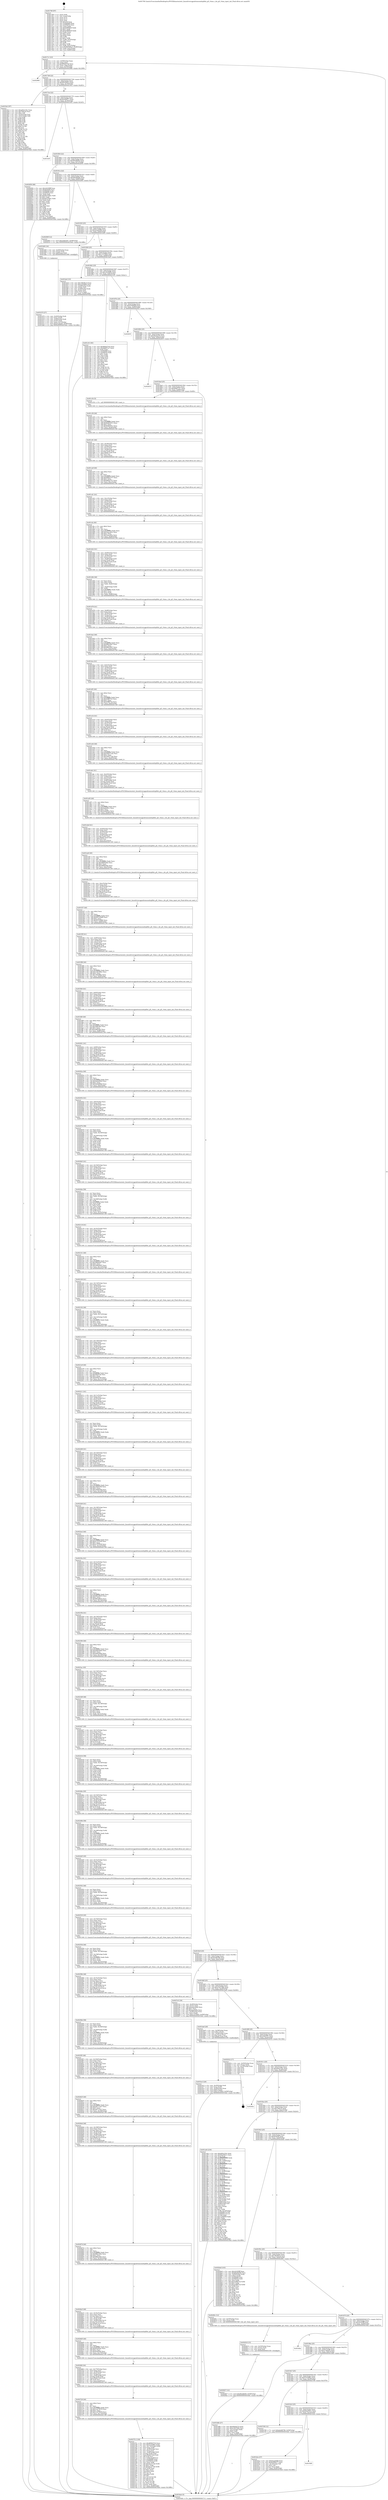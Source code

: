 digraph "0x401760" {
  label = "0x401760 (/mnt/c/Users/mathe/Desktop/tcc/POCII/binaries/extr_linuxdriversgpudrmmsmdsiplldsi_pll_14nm.c_dsi_pll_14nm_input_init_Final-ollvm.out::main(0))"
  labelloc = "t"
  node[shape=record]

  Entry [label="",width=0.3,height=0.3,shape=circle,fillcolor=black,style=filled]
  "0x4017c1" [label="{
     0x4017c1 [23]\l
     | [instrs]\l
     &nbsp;&nbsp;0x4017c1 \<+3\>: mov -0x58(%rbp),%eax\l
     &nbsp;&nbsp;0x4017c4 \<+2\>: mov %eax,%ecx\l
     &nbsp;&nbsp;0x4017c6 \<+6\>: sub $0x885b5744,%ecx\l
     &nbsp;&nbsp;0x4017cc \<+3\>: mov %eax,-0x6c(%rbp)\l
     &nbsp;&nbsp;0x4017cf \<+3\>: mov %ecx,-0x70(%rbp)\l
     &nbsp;&nbsp;0x4017d2 \<+6\>: je 0000000000402968 \<main+0x1208\>\l
  }"]
  "0x402968" [label="{
     0x402968\l
  }", style=dashed]
  "0x4017d8" [label="{
     0x4017d8 [22]\l
     | [instrs]\l
     &nbsp;&nbsp;0x4017d8 \<+5\>: jmp 00000000004017dd \<main+0x7d\>\l
     &nbsp;&nbsp;0x4017dd \<+3\>: mov -0x6c(%rbp),%eax\l
     &nbsp;&nbsp;0x4017e0 \<+5\>: sub $0x893594c3,%eax\l
     &nbsp;&nbsp;0x4017e5 \<+3\>: mov %eax,-0x74(%rbp)\l
     &nbsp;&nbsp;0x4017e8 \<+6\>: je 00000000004019e3 \<main+0x283\>\l
  }"]
  Exit [label="",width=0.3,height=0.3,shape=circle,fillcolor=black,style=filled,peripheries=2]
  "0x4019e3" [label="{
     0x4019e3 [97]\l
     | [instrs]\l
     &nbsp;&nbsp;0x4019e3 \<+5\>: mov $0xe60a318c,%eax\l
     &nbsp;&nbsp;0x4019e8 \<+5\>: mov $0x7b6e16,%ecx\l
     &nbsp;&nbsp;0x4019ed \<+2\>: mov $0x1,%dl\l
     &nbsp;&nbsp;0x4019ef \<+4\>: mov -0x52(%rbp),%sil\l
     &nbsp;&nbsp;0x4019f3 \<+4\>: mov -0x51(%rbp),%dil\l
     &nbsp;&nbsp;0x4019f7 \<+3\>: mov %sil,%r8b\l
     &nbsp;&nbsp;0x4019fa \<+4\>: xor $0xff,%r8b\l
     &nbsp;&nbsp;0x4019fe \<+3\>: mov %dil,%r9b\l
     &nbsp;&nbsp;0x401a01 \<+4\>: xor $0xff,%r9b\l
     &nbsp;&nbsp;0x401a05 \<+3\>: xor $0x0,%dl\l
     &nbsp;&nbsp;0x401a08 \<+3\>: mov %r8b,%r10b\l
     &nbsp;&nbsp;0x401a0b \<+4\>: and $0x0,%r10b\l
     &nbsp;&nbsp;0x401a0f \<+3\>: and %dl,%sil\l
     &nbsp;&nbsp;0x401a12 \<+3\>: mov %r9b,%r11b\l
     &nbsp;&nbsp;0x401a15 \<+4\>: and $0x0,%r11b\l
     &nbsp;&nbsp;0x401a19 \<+3\>: and %dl,%dil\l
     &nbsp;&nbsp;0x401a1c \<+3\>: or %sil,%r10b\l
     &nbsp;&nbsp;0x401a1f \<+3\>: or %dil,%r11b\l
     &nbsp;&nbsp;0x401a22 \<+3\>: xor %r11b,%r10b\l
     &nbsp;&nbsp;0x401a25 \<+3\>: or %r9b,%r8b\l
     &nbsp;&nbsp;0x401a28 \<+4\>: xor $0xff,%r8b\l
     &nbsp;&nbsp;0x401a2c \<+3\>: or $0x0,%dl\l
     &nbsp;&nbsp;0x401a2f \<+3\>: and %dl,%r8b\l
     &nbsp;&nbsp;0x401a32 \<+3\>: or %r8b,%r10b\l
     &nbsp;&nbsp;0x401a35 \<+4\>: test $0x1,%r10b\l
     &nbsp;&nbsp;0x401a39 \<+3\>: cmovne %ecx,%eax\l
     &nbsp;&nbsp;0x401a3c \<+3\>: mov %eax,-0x58(%rbp)\l
     &nbsp;&nbsp;0x401a3f \<+5\>: jmp 00000000004034eb \<main+0x1d8b\>\l
  }"]
  "0x4017ee" [label="{
     0x4017ee [22]\l
     | [instrs]\l
     &nbsp;&nbsp;0x4017ee \<+5\>: jmp 00000000004017f3 \<main+0x93\>\l
     &nbsp;&nbsp;0x4017f3 \<+3\>: mov -0x6c(%rbp),%eax\l
     &nbsp;&nbsp;0x4017f6 \<+5\>: sub $0x8a590077,%eax\l
     &nbsp;&nbsp;0x4017fb \<+3\>: mov %eax,-0x78(%rbp)\l
     &nbsp;&nbsp;0x4017fe \<+6\>: je 0000000000401b45 \<main+0x3e5\>\l
  }"]
  "0x4034eb" [label="{
     0x4034eb [5]\l
     | [instrs]\l
     &nbsp;&nbsp;0x4034eb \<+5\>: jmp 00000000004017c1 \<main+0x61\>\l
  }"]
  "0x401760" [label="{
     0x401760 [97]\l
     | [instrs]\l
     &nbsp;&nbsp;0x401760 \<+1\>: push %rbp\l
     &nbsp;&nbsp;0x401761 \<+3\>: mov %rsp,%rbp\l
     &nbsp;&nbsp;0x401764 \<+2\>: push %r15\l
     &nbsp;&nbsp;0x401766 \<+2\>: push %r14\l
     &nbsp;&nbsp;0x401768 \<+1\>: push %rbx\l
     &nbsp;&nbsp;0x401769 \<+7\>: sub $0x218,%rsp\l
     &nbsp;&nbsp;0x401770 \<+7\>: mov 0x406068,%eax\l
     &nbsp;&nbsp;0x401777 \<+7\>: mov 0x406054,%ecx\l
     &nbsp;&nbsp;0x40177e \<+2\>: mov %eax,%edx\l
     &nbsp;&nbsp;0x401780 \<+6\>: sub $0xb3f9db20,%edx\l
     &nbsp;&nbsp;0x401786 \<+3\>: sub $0x1,%edx\l
     &nbsp;&nbsp;0x401789 \<+6\>: add $0xb3f9db20,%edx\l
     &nbsp;&nbsp;0x40178f \<+3\>: imul %edx,%eax\l
     &nbsp;&nbsp;0x401792 \<+3\>: and $0x1,%eax\l
     &nbsp;&nbsp;0x401795 \<+3\>: cmp $0x0,%eax\l
     &nbsp;&nbsp;0x401798 \<+4\>: sete %r8b\l
     &nbsp;&nbsp;0x40179c \<+4\>: and $0x1,%r8b\l
     &nbsp;&nbsp;0x4017a0 \<+4\>: mov %r8b,-0x52(%rbp)\l
     &nbsp;&nbsp;0x4017a4 \<+3\>: cmp $0xa,%ecx\l
     &nbsp;&nbsp;0x4017a7 \<+4\>: setl %r8b\l
     &nbsp;&nbsp;0x4017ab \<+4\>: and $0x1,%r8b\l
     &nbsp;&nbsp;0x4017af \<+4\>: mov %r8b,-0x51(%rbp)\l
     &nbsp;&nbsp;0x4017b3 \<+7\>: movl $0x893594c3,-0x58(%rbp)\l
     &nbsp;&nbsp;0x4017ba \<+3\>: mov %edi,-0x5c(%rbp)\l
     &nbsp;&nbsp;0x4017bd \<+4\>: mov %rsi,-0x68(%rbp)\l
  }"]
  "0x402827" [label="{
     0x402827 [12]\l
     | [instrs]\l
     &nbsp;&nbsp;0x402827 \<+7\>: movl $0x99cdb649,-0x58(%rbp)\l
     &nbsp;&nbsp;0x40282e \<+5\>: jmp 00000000004034eb \<main+0x1d8b\>\l
  }"]
  "0x401b45" [label="{
     0x401b45\l
  }", style=dashed]
  "0x401804" [label="{
     0x401804 [22]\l
     | [instrs]\l
     &nbsp;&nbsp;0x401804 \<+5\>: jmp 0000000000401809 \<main+0xa9\>\l
     &nbsp;&nbsp;0x401809 \<+3\>: mov -0x6c(%rbp),%eax\l
     &nbsp;&nbsp;0x40180c \<+5\>: sub $0x99cdb649,%eax\l
     &nbsp;&nbsp;0x401811 \<+3\>: mov %eax,-0x7c(%rbp)\l
     &nbsp;&nbsp;0x401814 \<+6\>: je 0000000000402850 \<main+0x10f0\>\l
  }"]
  "0x402818" [label="{
     0x402818 [15]\l
     | [instrs]\l
     &nbsp;&nbsp;0x402818 \<+4\>: mov -0x30(%rbp),%rax\l
     &nbsp;&nbsp;0x40281c \<+3\>: mov (%rax),%rax\l
     &nbsp;&nbsp;0x40281f \<+3\>: mov %rax,%rdi\l
     &nbsp;&nbsp;0x402822 \<+5\>: call 0000000000401030 \<free@plt\>\l
     | [calls]\l
     &nbsp;&nbsp;0x401030 \{1\} (unknown)\l
  }"]
  "0x402850" [label="{
     0x402850 [88]\l
     | [instrs]\l
     &nbsp;&nbsp;0x402850 \<+5\>: mov $0x2d165fff,%eax\l
     &nbsp;&nbsp;0x402855 \<+5\>: mov $0xb03658,%ecx\l
     &nbsp;&nbsp;0x40285a \<+7\>: mov 0x406068,%edx\l
     &nbsp;&nbsp;0x402861 \<+7\>: mov 0x406054,%esi\l
     &nbsp;&nbsp;0x402868 \<+2\>: mov %edx,%edi\l
     &nbsp;&nbsp;0x40286a \<+6\>: add $0xb0335de1,%edi\l
     &nbsp;&nbsp;0x402870 \<+3\>: sub $0x1,%edi\l
     &nbsp;&nbsp;0x402873 \<+6\>: sub $0xb0335de1,%edi\l
     &nbsp;&nbsp;0x402879 \<+3\>: imul %edi,%edx\l
     &nbsp;&nbsp;0x40287c \<+3\>: and $0x1,%edx\l
     &nbsp;&nbsp;0x40287f \<+3\>: cmp $0x0,%edx\l
     &nbsp;&nbsp;0x402882 \<+4\>: sete %r8b\l
     &nbsp;&nbsp;0x402886 \<+3\>: cmp $0xa,%esi\l
     &nbsp;&nbsp;0x402889 \<+4\>: setl %r9b\l
     &nbsp;&nbsp;0x40288d \<+3\>: mov %r8b,%r10b\l
     &nbsp;&nbsp;0x402890 \<+3\>: and %r9b,%r10b\l
     &nbsp;&nbsp;0x402893 \<+3\>: xor %r9b,%r8b\l
     &nbsp;&nbsp;0x402896 \<+3\>: or %r8b,%r10b\l
     &nbsp;&nbsp;0x402899 \<+4\>: test $0x1,%r10b\l
     &nbsp;&nbsp;0x40289d \<+3\>: cmovne %ecx,%eax\l
     &nbsp;&nbsp;0x4028a0 \<+3\>: mov %eax,-0x58(%rbp)\l
     &nbsp;&nbsp;0x4028a3 \<+5\>: jmp 00000000004034eb \<main+0x1d8b\>\l
  }"]
  "0x40181a" [label="{
     0x40181a [22]\l
     | [instrs]\l
     &nbsp;&nbsp;0x40181a \<+5\>: jmp 000000000040181f \<main+0xbf\>\l
     &nbsp;&nbsp;0x40181f \<+3\>: mov -0x6c(%rbp),%eax\l
     &nbsp;&nbsp;0x401822 \<+5\>: sub $0xb82dbd46,%eax\l
     &nbsp;&nbsp;0x401827 \<+3\>: mov %eax,-0x80(%rbp)\l
     &nbsp;&nbsp;0x40182a \<+6\>: je 000000000040290f \<main+0x11af\>\l
  }"]
  "0x402751" [label="{
     0x402751 [136]\l
     | [instrs]\l
     &nbsp;&nbsp;0x402751 \<+5\>: mov $0x885b5744,%ecx\l
     &nbsp;&nbsp;0x402756 \<+5\>: mov $0x5103dfba,%edx\l
     &nbsp;&nbsp;0x40275b \<+7\>: mov -0x174(%rbp),%r8d\l
     &nbsp;&nbsp;0x402762 \<+4\>: imul %eax,%r8d\l
     &nbsp;&nbsp;0x402766 \<+4\>: mov -0x30(%rbp),%rsi\l
     &nbsp;&nbsp;0x40276a \<+3\>: mov (%rsi),%rsi\l
     &nbsp;&nbsp;0x40276d \<+4\>: mov -0x28(%rbp),%rdi\l
     &nbsp;&nbsp;0x402771 \<+3\>: movslq (%rdi),%rdi\l
     &nbsp;&nbsp;0x402774 \<+7\>: imul $0xb0,%rdi,%rdi\l
     &nbsp;&nbsp;0x40277b \<+3\>: add %rdi,%rsi\l
     &nbsp;&nbsp;0x40277e \<+7\>: mov %r8d,0xa8(%rsi)\l
     &nbsp;&nbsp;0x402785 \<+7\>: mov 0x406068,%eax\l
     &nbsp;&nbsp;0x40278c \<+8\>: mov 0x406054,%r8d\l
     &nbsp;&nbsp;0x402794 \<+3\>: mov %eax,%r9d\l
     &nbsp;&nbsp;0x402797 \<+7\>: add $0x4ec277eb,%r9d\l
     &nbsp;&nbsp;0x40279e \<+4\>: sub $0x1,%r9d\l
     &nbsp;&nbsp;0x4027a2 \<+7\>: sub $0x4ec277eb,%r9d\l
     &nbsp;&nbsp;0x4027a9 \<+4\>: imul %r9d,%eax\l
     &nbsp;&nbsp;0x4027ad \<+3\>: and $0x1,%eax\l
     &nbsp;&nbsp;0x4027b0 \<+3\>: cmp $0x0,%eax\l
     &nbsp;&nbsp;0x4027b3 \<+4\>: sete %r11b\l
     &nbsp;&nbsp;0x4027b7 \<+4\>: cmp $0xa,%r8d\l
     &nbsp;&nbsp;0x4027bb \<+3\>: setl %bl\l
     &nbsp;&nbsp;0x4027be \<+3\>: mov %r11b,%r14b\l
     &nbsp;&nbsp;0x4027c1 \<+3\>: and %bl,%r14b\l
     &nbsp;&nbsp;0x4027c4 \<+3\>: xor %bl,%r11b\l
     &nbsp;&nbsp;0x4027c7 \<+3\>: or %r11b,%r14b\l
     &nbsp;&nbsp;0x4027ca \<+4\>: test $0x1,%r14b\l
     &nbsp;&nbsp;0x4027ce \<+3\>: cmovne %edx,%ecx\l
     &nbsp;&nbsp;0x4027d1 \<+3\>: mov %ecx,-0x58(%rbp)\l
     &nbsp;&nbsp;0x4027d4 \<+5\>: jmp 00000000004034eb \<main+0x1d8b\>\l
  }"]
  "0x40290f" [label="{
     0x40290f [12]\l
     | [instrs]\l
     &nbsp;&nbsp;0x40290f \<+7\>: movl $0xe4dd1f07,-0x58(%rbp)\l
     &nbsp;&nbsp;0x402916 \<+5\>: jmp 00000000004034eb \<main+0x1d8b\>\l
  }"]
  "0x401830" [label="{
     0x401830 [25]\l
     | [instrs]\l
     &nbsp;&nbsp;0x401830 \<+5\>: jmp 0000000000401835 \<main+0xd5\>\l
     &nbsp;&nbsp;0x401835 \<+3\>: mov -0x6c(%rbp),%eax\l
     &nbsp;&nbsp;0x401838 \<+5\>: sub $0xbeaab568,%eax\l
     &nbsp;&nbsp;0x40183d \<+6\>: mov %eax,-0x84(%rbp)\l
     &nbsp;&nbsp;0x401843 \<+6\>: je 0000000000401b60 \<main+0x400\>\l
  }"]
  "0x402729" [label="{
     0x402729 [40]\l
     | [instrs]\l
     &nbsp;&nbsp;0x402729 \<+5\>: mov $0x2,%ecx\l
     &nbsp;&nbsp;0x40272e \<+1\>: cltd\l
     &nbsp;&nbsp;0x40272f \<+2\>: idiv %ecx\l
     &nbsp;&nbsp;0x402731 \<+6\>: imul $0xfffffffe,%edx,%ecx\l
     &nbsp;&nbsp;0x402737 \<+6\>: sub $0x1cb75678,%ecx\l
     &nbsp;&nbsp;0x40273d \<+3\>: add $0x1,%ecx\l
     &nbsp;&nbsp;0x402740 \<+6\>: add $0x1cb75678,%ecx\l
     &nbsp;&nbsp;0x402746 \<+6\>: mov %ecx,-0x174(%rbp)\l
     &nbsp;&nbsp;0x40274c \<+5\>: call 0000000000401160 \<next_i\>\l
     | [calls]\l
     &nbsp;&nbsp;0x401160 \{1\} (/mnt/c/Users/mathe/Desktop/tcc/POCII/binaries/extr_linuxdriversgpudrmmsmdsiplldsi_pll_14nm.c_dsi_pll_14nm_input_init_Final-ollvm.out::next_i)\l
  }"]
  "0x401b60" [label="{
     0x401b60 [16]\l
     | [instrs]\l
     &nbsp;&nbsp;0x401b60 \<+4\>: mov -0x48(%rbp),%rax\l
     &nbsp;&nbsp;0x401b64 \<+3\>: mov (%rax),%rax\l
     &nbsp;&nbsp;0x401b67 \<+4\>: mov 0x8(%rax),%rdi\l
     &nbsp;&nbsp;0x401b6b \<+5\>: call 0000000000401060 \<atoi@plt\>\l
     | [calls]\l
     &nbsp;&nbsp;0x401060 \{1\} (unknown)\l
  }"]
  "0x401849" [label="{
     0x401849 [25]\l
     | [instrs]\l
     &nbsp;&nbsp;0x401849 \<+5\>: jmp 000000000040184e \<main+0xee\>\l
     &nbsp;&nbsp;0x40184e \<+3\>: mov -0x6c(%rbp),%eax\l
     &nbsp;&nbsp;0x401851 \<+5\>: sub $0xc14709e5,%eax\l
     &nbsp;&nbsp;0x401856 \<+6\>: mov %eax,-0x88(%rbp)\l
     &nbsp;&nbsp;0x40185c \<+6\>: je 0000000000401be0 \<main+0x480\>\l
  }"]
  "0x4026fd" [label="{
     0x4026fd [44]\l
     | [instrs]\l
     &nbsp;&nbsp;0x4026fd \<+6\>: mov -0x170(%rbp),%ecx\l
     &nbsp;&nbsp;0x402703 \<+3\>: imul %eax,%ecx\l
     &nbsp;&nbsp;0x402706 \<+4\>: mov -0x30(%rbp),%rsi\l
     &nbsp;&nbsp;0x40270a \<+3\>: mov (%rsi),%rsi\l
     &nbsp;&nbsp;0x40270d \<+4\>: mov -0x28(%rbp),%rdi\l
     &nbsp;&nbsp;0x402711 \<+3\>: movslq (%rdi),%rdi\l
     &nbsp;&nbsp;0x402714 \<+7\>: imul $0xb0,%rdi,%rdi\l
     &nbsp;&nbsp;0x40271b \<+3\>: add %rdi,%rsi\l
     &nbsp;&nbsp;0x40271e \<+6\>: mov %ecx,0xa0(%rsi)\l
     &nbsp;&nbsp;0x402724 \<+5\>: call 0000000000401160 \<next_i\>\l
     | [calls]\l
     &nbsp;&nbsp;0x401160 \{1\} (/mnt/c/Users/mathe/Desktop/tcc/POCII/binaries/extr_linuxdriversgpudrmmsmdsiplldsi_pll_14nm.c_dsi_pll_14nm_input_init_Final-ollvm.out::next_i)\l
  }"]
  "0x401be0" [label="{
     0x401be0 [33]\l
     | [instrs]\l
     &nbsp;&nbsp;0x401be0 \<+5\>: mov $0x1963fb1d,%eax\l
     &nbsp;&nbsp;0x401be5 \<+5\>: mov $0xc203bf0e,%ecx\l
     &nbsp;&nbsp;0x401bea \<+4\>: mov -0x28(%rbp),%rdx\l
     &nbsp;&nbsp;0x401bee \<+2\>: mov (%rdx),%esi\l
     &nbsp;&nbsp;0x401bf0 \<+4\>: mov -0x38(%rbp),%rdx\l
     &nbsp;&nbsp;0x401bf4 \<+2\>: cmp (%rdx),%esi\l
     &nbsp;&nbsp;0x401bf6 \<+3\>: cmovl %ecx,%eax\l
     &nbsp;&nbsp;0x401bf9 \<+3\>: mov %eax,-0x58(%rbp)\l
     &nbsp;&nbsp;0x401bfc \<+5\>: jmp 00000000004034eb \<main+0x1d8b\>\l
  }"]
  "0x401862" [label="{
     0x401862 [25]\l
     | [instrs]\l
     &nbsp;&nbsp;0x401862 \<+5\>: jmp 0000000000401867 \<main+0x107\>\l
     &nbsp;&nbsp;0x401867 \<+3\>: mov -0x6c(%rbp),%eax\l
     &nbsp;&nbsp;0x40186a \<+5\>: sub $0xc203bf0e,%eax\l
     &nbsp;&nbsp;0x40186f \<+6\>: mov %eax,-0x8c(%rbp)\l
     &nbsp;&nbsp;0x401875 \<+6\>: je 0000000000401c01 \<main+0x4a1\>\l
  }"]
  "0x4026d5" [label="{
     0x4026d5 [40]\l
     | [instrs]\l
     &nbsp;&nbsp;0x4026d5 \<+5\>: mov $0x2,%ecx\l
     &nbsp;&nbsp;0x4026da \<+1\>: cltd\l
     &nbsp;&nbsp;0x4026db \<+2\>: idiv %ecx\l
     &nbsp;&nbsp;0x4026dd \<+6\>: imul $0xfffffffe,%edx,%ecx\l
     &nbsp;&nbsp;0x4026e3 \<+6\>: add $0x83e95ee,%ecx\l
     &nbsp;&nbsp;0x4026e9 \<+3\>: add $0x1,%ecx\l
     &nbsp;&nbsp;0x4026ec \<+6\>: sub $0x83e95ee,%ecx\l
     &nbsp;&nbsp;0x4026f2 \<+6\>: mov %ecx,-0x170(%rbp)\l
     &nbsp;&nbsp;0x4026f8 \<+5\>: call 0000000000401160 \<next_i\>\l
     | [calls]\l
     &nbsp;&nbsp;0x401160 \{1\} (/mnt/c/Users/mathe/Desktop/tcc/POCII/binaries/extr_linuxdriversgpudrmmsmdsiplldsi_pll_14nm.c_dsi_pll_14nm_input_init_Final-ollvm.out::next_i)\l
  }"]
  "0x401c01" [label="{
     0x401c01 [83]\l
     | [instrs]\l
     &nbsp;&nbsp;0x401c01 \<+5\>: mov $0x885b5744,%eax\l
     &nbsp;&nbsp;0x401c06 \<+5\>: mov $0xd8d873c7,%ecx\l
     &nbsp;&nbsp;0x401c0b \<+2\>: xor %edx,%edx\l
     &nbsp;&nbsp;0x401c0d \<+7\>: mov 0x406068,%esi\l
     &nbsp;&nbsp;0x401c14 \<+7\>: mov 0x406054,%edi\l
     &nbsp;&nbsp;0x401c1b \<+3\>: sub $0x1,%edx\l
     &nbsp;&nbsp;0x401c1e \<+3\>: mov %esi,%r8d\l
     &nbsp;&nbsp;0x401c21 \<+3\>: add %edx,%r8d\l
     &nbsp;&nbsp;0x401c24 \<+4\>: imul %r8d,%esi\l
     &nbsp;&nbsp;0x401c28 \<+3\>: and $0x1,%esi\l
     &nbsp;&nbsp;0x401c2b \<+3\>: cmp $0x0,%esi\l
     &nbsp;&nbsp;0x401c2e \<+4\>: sete %r9b\l
     &nbsp;&nbsp;0x401c32 \<+3\>: cmp $0xa,%edi\l
     &nbsp;&nbsp;0x401c35 \<+4\>: setl %r10b\l
     &nbsp;&nbsp;0x401c39 \<+3\>: mov %r9b,%r11b\l
     &nbsp;&nbsp;0x401c3c \<+3\>: and %r10b,%r11b\l
     &nbsp;&nbsp;0x401c3f \<+3\>: xor %r10b,%r9b\l
     &nbsp;&nbsp;0x401c42 \<+3\>: or %r9b,%r11b\l
     &nbsp;&nbsp;0x401c45 \<+4\>: test $0x1,%r11b\l
     &nbsp;&nbsp;0x401c49 \<+3\>: cmovne %ecx,%eax\l
     &nbsp;&nbsp;0x401c4c \<+3\>: mov %eax,-0x58(%rbp)\l
     &nbsp;&nbsp;0x401c4f \<+5\>: jmp 00000000004034eb \<main+0x1d8b\>\l
  }"]
  "0x40187b" [label="{
     0x40187b [25]\l
     | [instrs]\l
     &nbsp;&nbsp;0x40187b \<+5\>: jmp 0000000000401880 \<main+0x120\>\l
     &nbsp;&nbsp;0x401880 \<+3\>: mov -0x6c(%rbp),%eax\l
     &nbsp;&nbsp;0x401883 \<+5\>: sub $0xd1909d5f,%eax\l
     &nbsp;&nbsp;0x401888 \<+6\>: mov %eax,-0x90(%rbp)\l
     &nbsp;&nbsp;0x40188e \<+6\>: je 000000000040283f \<main+0x10df\>\l
  }"]
  "0x4026a5" [label="{
     0x4026a5 [48]\l
     | [instrs]\l
     &nbsp;&nbsp;0x4026a5 \<+6\>: mov -0x16c(%rbp),%ecx\l
     &nbsp;&nbsp;0x4026ab \<+3\>: imul %eax,%ecx\l
     &nbsp;&nbsp;0x4026ae \<+3\>: movslq %ecx,%rsi\l
     &nbsp;&nbsp;0x4026b1 \<+4\>: mov -0x30(%rbp),%rdi\l
     &nbsp;&nbsp;0x4026b5 \<+3\>: mov (%rdi),%rdi\l
     &nbsp;&nbsp;0x4026b8 \<+4\>: mov -0x28(%rbp),%r10\l
     &nbsp;&nbsp;0x4026bc \<+3\>: movslq (%r10),%r10\l
     &nbsp;&nbsp;0x4026bf \<+7\>: imul $0xb0,%r10,%r10\l
     &nbsp;&nbsp;0x4026c6 \<+3\>: add %r10,%rdi\l
     &nbsp;&nbsp;0x4026c9 \<+7\>: mov %rsi,0x98(%rdi)\l
     &nbsp;&nbsp;0x4026d0 \<+5\>: call 0000000000401160 \<next_i\>\l
     | [calls]\l
     &nbsp;&nbsp;0x401160 \{1\} (/mnt/c/Users/mathe/Desktop/tcc/POCII/binaries/extr_linuxdriversgpudrmmsmdsiplldsi_pll_14nm.c_dsi_pll_14nm_input_init_Final-ollvm.out::next_i)\l
  }"]
  "0x40283f" [label="{
     0x40283f\l
  }", style=dashed]
  "0x401894" [label="{
     0x401894 [25]\l
     | [instrs]\l
     &nbsp;&nbsp;0x401894 \<+5\>: jmp 0000000000401899 \<main+0x139\>\l
     &nbsp;&nbsp;0x401899 \<+3\>: mov -0x6c(%rbp),%eax\l
     &nbsp;&nbsp;0x40189c \<+5\>: sub $0xd4e0aa74,%eax\l
     &nbsp;&nbsp;0x4018a1 \<+6\>: mov %eax,-0x94(%rbp)\l
     &nbsp;&nbsp;0x4018a7 \<+6\>: je 0000000000402833 \<main+0x10d3\>\l
  }"]
  "0x40267d" [label="{
     0x40267d [40]\l
     | [instrs]\l
     &nbsp;&nbsp;0x40267d \<+5\>: mov $0x2,%ecx\l
     &nbsp;&nbsp;0x402682 \<+1\>: cltd\l
     &nbsp;&nbsp;0x402683 \<+2\>: idiv %ecx\l
     &nbsp;&nbsp;0x402685 \<+6\>: imul $0xfffffffe,%edx,%ecx\l
     &nbsp;&nbsp;0x40268b \<+6\>: sub $0xf88ce462,%ecx\l
     &nbsp;&nbsp;0x402691 \<+3\>: add $0x1,%ecx\l
     &nbsp;&nbsp;0x402694 \<+6\>: add $0xf88ce462,%ecx\l
     &nbsp;&nbsp;0x40269a \<+6\>: mov %ecx,-0x16c(%rbp)\l
     &nbsp;&nbsp;0x4026a0 \<+5\>: call 0000000000401160 \<next_i\>\l
     | [calls]\l
     &nbsp;&nbsp;0x401160 \{1\} (/mnt/c/Users/mathe/Desktop/tcc/POCII/binaries/extr_linuxdriversgpudrmmsmdsiplldsi_pll_14nm.c_dsi_pll_14nm_input_init_Final-ollvm.out::next_i)\l
  }"]
  "0x402833" [label="{
     0x402833\l
  }", style=dashed]
  "0x4018ad" [label="{
     0x4018ad [25]\l
     | [instrs]\l
     &nbsp;&nbsp;0x4018ad \<+5\>: jmp 00000000004018b2 \<main+0x152\>\l
     &nbsp;&nbsp;0x4018b2 \<+3\>: mov -0x6c(%rbp),%eax\l
     &nbsp;&nbsp;0x4018b5 \<+5\>: sub $0xd8d873c7,%eax\l
     &nbsp;&nbsp;0x4018ba \<+6\>: mov %eax,-0x98(%rbp)\l
     &nbsp;&nbsp;0x4018c0 \<+6\>: je 0000000000401c54 \<main+0x4f4\>\l
  }"]
  "0x40264d" [label="{
     0x40264d [48]\l
     | [instrs]\l
     &nbsp;&nbsp;0x40264d \<+6\>: mov -0x168(%rbp),%ecx\l
     &nbsp;&nbsp;0x402653 \<+3\>: imul %eax,%ecx\l
     &nbsp;&nbsp;0x402656 \<+3\>: movslq %ecx,%rsi\l
     &nbsp;&nbsp;0x402659 \<+4\>: mov -0x30(%rbp),%rdi\l
     &nbsp;&nbsp;0x40265d \<+3\>: mov (%rdi),%rdi\l
     &nbsp;&nbsp;0x402660 \<+4\>: mov -0x28(%rbp),%r10\l
     &nbsp;&nbsp;0x402664 \<+3\>: movslq (%r10),%r10\l
     &nbsp;&nbsp;0x402667 \<+7\>: imul $0xb0,%r10,%r10\l
     &nbsp;&nbsp;0x40266e \<+3\>: add %r10,%rdi\l
     &nbsp;&nbsp;0x402671 \<+7\>: mov %rsi,0x90(%rdi)\l
     &nbsp;&nbsp;0x402678 \<+5\>: call 0000000000401160 \<next_i\>\l
     | [calls]\l
     &nbsp;&nbsp;0x401160 \{1\} (/mnt/c/Users/mathe/Desktop/tcc/POCII/binaries/extr_linuxdriversgpudrmmsmdsiplldsi_pll_14nm.c_dsi_pll_14nm_input_init_Final-ollvm.out::next_i)\l
  }"]
  "0x401c54" [label="{
     0x401c54 [5]\l
     | [instrs]\l
     &nbsp;&nbsp;0x401c54 \<+5\>: call 0000000000401160 \<next_i\>\l
     | [calls]\l
     &nbsp;&nbsp;0x401160 \{1\} (/mnt/c/Users/mathe/Desktop/tcc/POCII/binaries/extr_linuxdriversgpudrmmsmdsiplldsi_pll_14nm.c_dsi_pll_14nm_input_init_Final-ollvm.out::next_i)\l
  }"]
  "0x4018c6" [label="{
     0x4018c6 [25]\l
     | [instrs]\l
     &nbsp;&nbsp;0x4018c6 \<+5\>: jmp 00000000004018cb \<main+0x16b\>\l
     &nbsp;&nbsp;0x4018cb \<+3\>: mov -0x6c(%rbp),%eax\l
     &nbsp;&nbsp;0x4018ce \<+5\>: sub $0xda4d6796,%eax\l
     &nbsp;&nbsp;0x4018d3 \<+6\>: mov %eax,-0x9c(%rbp)\l
     &nbsp;&nbsp;0x4018d9 \<+6\>: je 00000000004027e5 \<main+0x1085\>\l
  }"]
  "0x402625" [label="{
     0x402625 [40]\l
     | [instrs]\l
     &nbsp;&nbsp;0x402625 \<+5\>: mov $0x2,%ecx\l
     &nbsp;&nbsp;0x40262a \<+1\>: cltd\l
     &nbsp;&nbsp;0x40262b \<+2\>: idiv %ecx\l
     &nbsp;&nbsp;0x40262d \<+6\>: imul $0xfffffffe,%edx,%ecx\l
     &nbsp;&nbsp;0x402633 \<+6\>: add $0xa87110a7,%ecx\l
     &nbsp;&nbsp;0x402639 \<+3\>: add $0x1,%ecx\l
     &nbsp;&nbsp;0x40263c \<+6\>: sub $0xa87110a7,%ecx\l
     &nbsp;&nbsp;0x402642 \<+6\>: mov %ecx,-0x168(%rbp)\l
     &nbsp;&nbsp;0x402648 \<+5\>: call 0000000000401160 \<next_i\>\l
     | [calls]\l
     &nbsp;&nbsp;0x401160 \{1\} (/mnt/c/Users/mathe/Desktop/tcc/POCII/binaries/extr_linuxdriversgpudrmmsmdsiplldsi_pll_14nm.c_dsi_pll_14nm_input_init_Final-ollvm.out::next_i)\l
  }"]
  "0x4027e5" [label="{
     0x4027e5 [39]\l
     | [instrs]\l
     &nbsp;&nbsp;0x4027e5 \<+4\>: mov -0x28(%rbp),%rax\l
     &nbsp;&nbsp;0x4027e9 \<+2\>: mov (%rax),%ecx\l
     &nbsp;&nbsp;0x4027eb \<+6\>: add $0xeaec6e8e,%ecx\l
     &nbsp;&nbsp;0x4027f1 \<+3\>: add $0x1,%ecx\l
     &nbsp;&nbsp;0x4027f4 \<+6\>: sub $0xeaec6e8e,%ecx\l
     &nbsp;&nbsp;0x4027fa \<+4\>: mov -0x28(%rbp),%rax\l
     &nbsp;&nbsp;0x4027fe \<+2\>: mov %ecx,(%rax)\l
     &nbsp;&nbsp;0x402800 \<+7\>: movl $0xc14709e5,-0x58(%rbp)\l
     &nbsp;&nbsp;0x402807 \<+5\>: jmp 00000000004034eb \<main+0x1d8b\>\l
  }"]
  "0x4018df" [label="{
     0x4018df [25]\l
     | [instrs]\l
     &nbsp;&nbsp;0x4018df \<+5\>: jmp 00000000004018e4 \<main+0x184\>\l
     &nbsp;&nbsp;0x4018e4 \<+3\>: mov -0x6c(%rbp),%eax\l
     &nbsp;&nbsp;0x4018e7 \<+5\>: sub $0xe33b7ddb,%eax\l
     &nbsp;&nbsp;0x4018ec \<+6\>: mov %eax,-0xa0(%rbp)\l
     &nbsp;&nbsp;0x4018f2 \<+6\>: je 0000000000401ba6 \<main+0x446\>\l
  }"]
  "0x4025f5" [label="{
     0x4025f5 [48]\l
     | [instrs]\l
     &nbsp;&nbsp;0x4025f5 \<+6\>: mov -0x164(%rbp),%ecx\l
     &nbsp;&nbsp;0x4025fb \<+3\>: imul %eax,%ecx\l
     &nbsp;&nbsp;0x4025fe \<+3\>: movslq %ecx,%rsi\l
     &nbsp;&nbsp;0x402601 \<+4\>: mov -0x30(%rbp),%rdi\l
     &nbsp;&nbsp;0x402605 \<+3\>: mov (%rdi),%rdi\l
     &nbsp;&nbsp;0x402608 \<+4\>: mov -0x28(%rbp),%r10\l
     &nbsp;&nbsp;0x40260c \<+3\>: movslq (%r10),%r10\l
     &nbsp;&nbsp;0x40260f \<+7\>: imul $0xb0,%r10,%r10\l
     &nbsp;&nbsp;0x402616 \<+3\>: add %r10,%rdi\l
     &nbsp;&nbsp;0x402619 \<+7\>: mov %rsi,0x88(%rdi)\l
     &nbsp;&nbsp;0x402620 \<+5\>: call 0000000000401160 \<next_i\>\l
     | [calls]\l
     &nbsp;&nbsp;0x401160 \{1\} (/mnt/c/Users/mathe/Desktop/tcc/POCII/binaries/extr_linuxdriversgpudrmmsmdsiplldsi_pll_14nm.c_dsi_pll_14nm_input_init_Final-ollvm.out::next_i)\l
  }"]
  "0x401ba6" [label="{
     0x401ba6 [29]\l
     | [instrs]\l
     &nbsp;&nbsp;0x401ba6 \<+4\>: mov -0x38(%rbp),%rax\l
     &nbsp;&nbsp;0x401baa \<+6\>: movl $0x1,(%rax)\l
     &nbsp;&nbsp;0x401bb0 \<+4\>: mov -0x38(%rbp),%rax\l
     &nbsp;&nbsp;0x401bb4 \<+3\>: movslq (%rax),%rax\l
     &nbsp;&nbsp;0x401bb7 \<+7\>: imul $0xb0,%rax,%rdi\l
     &nbsp;&nbsp;0x401bbe \<+5\>: call 0000000000401050 \<malloc@plt\>\l
     | [calls]\l
     &nbsp;&nbsp;0x401050 \{1\} (unknown)\l
  }"]
  "0x4018f8" [label="{
     0x4018f8 [25]\l
     | [instrs]\l
     &nbsp;&nbsp;0x4018f8 \<+5\>: jmp 00000000004018fd \<main+0x19d\>\l
     &nbsp;&nbsp;0x4018fd \<+3\>: mov -0x6c(%rbp),%eax\l
     &nbsp;&nbsp;0x401900 \<+5\>: sub $0xe4dd1f07,%eax\l
     &nbsp;&nbsp;0x401905 \<+6\>: mov %eax,-0xa4(%rbp)\l
     &nbsp;&nbsp;0x40190b \<+6\>: je 000000000040291b \<main+0x11bb\>\l
  }"]
  "0x4025bb" [label="{
     0x4025bb [58]\l
     | [instrs]\l
     &nbsp;&nbsp;0x4025bb \<+2\>: xor %ecx,%ecx\l
     &nbsp;&nbsp;0x4025bd \<+5\>: mov $0x2,%edx\l
     &nbsp;&nbsp;0x4025c2 \<+6\>: mov %edx,-0x160(%rbp)\l
     &nbsp;&nbsp;0x4025c8 \<+1\>: cltd\l
     &nbsp;&nbsp;0x4025c9 \<+7\>: mov -0x160(%rbp),%r8d\l
     &nbsp;&nbsp;0x4025d0 \<+3\>: idiv %r8d\l
     &nbsp;&nbsp;0x4025d3 \<+6\>: imul $0xfffffffe,%edx,%edx\l
     &nbsp;&nbsp;0x4025d9 \<+3\>: mov %ecx,%r9d\l
     &nbsp;&nbsp;0x4025dc \<+3\>: sub %edx,%r9d\l
     &nbsp;&nbsp;0x4025df \<+2\>: mov %ecx,%edx\l
     &nbsp;&nbsp;0x4025e1 \<+3\>: sub $0x1,%edx\l
     &nbsp;&nbsp;0x4025e4 \<+3\>: add %edx,%r9d\l
     &nbsp;&nbsp;0x4025e7 \<+3\>: sub %r9d,%ecx\l
     &nbsp;&nbsp;0x4025ea \<+6\>: mov %ecx,-0x164(%rbp)\l
     &nbsp;&nbsp;0x4025f0 \<+5\>: call 0000000000401160 \<next_i\>\l
     | [calls]\l
     &nbsp;&nbsp;0x401160 \{1\} (/mnt/c/Users/mathe/Desktop/tcc/POCII/binaries/extr_linuxdriversgpudrmmsmdsiplldsi_pll_14nm.c_dsi_pll_14nm_input_init_Final-ollvm.out::next_i)\l
  }"]
  "0x40291b" [label="{
     0x40291b [17]\l
     | [instrs]\l
     &nbsp;&nbsp;0x40291b \<+4\>: mov -0x50(%rbp),%rax\l
     &nbsp;&nbsp;0x40291f \<+2\>: mov (%rax),%eax\l
     &nbsp;&nbsp;0x402921 \<+4\>: lea -0x18(%rbp),%rsp\l
     &nbsp;&nbsp;0x402925 \<+1\>: pop %rbx\l
     &nbsp;&nbsp;0x402926 \<+2\>: pop %r14\l
     &nbsp;&nbsp;0x402928 \<+2\>: pop %r15\l
     &nbsp;&nbsp;0x40292a \<+1\>: pop %rbp\l
     &nbsp;&nbsp;0x40292b \<+1\>: ret\l
  }"]
  "0x401911" [label="{
     0x401911 [25]\l
     | [instrs]\l
     &nbsp;&nbsp;0x401911 \<+5\>: jmp 0000000000401916 \<main+0x1b6\>\l
     &nbsp;&nbsp;0x401916 \<+3\>: mov -0x6c(%rbp),%eax\l
     &nbsp;&nbsp;0x401919 \<+5\>: sub $0xe60a318c,%eax\l
     &nbsp;&nbsp;0x40191e \<+6\>: mov %eax,-0xa8(%rbp)\l
     &nbsp;&nbsp;0x401924 \<+6\>: je 000000000040292c \<main+0x11cc\>\l
  }"]
  "0x40258b" [label="{
     0x40258b [48]\l
     | [instrs]\l
     &nbsp;&nbsp;0x40258b \<+6\>: mov -0x15c(%rbp),%ecx\l
     &nbsp;&nbsp;0x402591 \<+3\>: imul %eax,%ecx\l
     &nbsp;&nbsp;0x402594 \<+3\>: movslq %ecx,%rsi\l
     &nbsp;&nbsp;0x402597 \<+4\>: mov -0x30(%rbp),%rdi\l
     &nbsp;&nbsp;0x40259b \<+3\>: mov (%rdi),%rdi\l
     &nbsp;&nbsp;0x40259e \<+4\>: mov -0x28(%rbp),%r10\l
     &nbsp;&nbsp;0x4025a2 \<+3\>: movslq (%r10),%r10\l
     &nbsp;&nbsp;0x4025a5 \<+7\>: imul $0xb0,%r10,%r10\l
     &nbsp;&nbsp;0x4025ac \<+3\>: add %r10,%rdi\l
     &nbsp;&nbsp;0x4025af \<+7\>: mov %rsi,0x80(%rdi)\l
     &nbsp;&nbsp;0x4025b6 \<+5\>: call 0000000000401160 \<next_i\>\l
     | [calls]\l
     &nbsp;&nbsp;0x401160 \{1\} (/mnt/c/Users/mathe/Desktop/tcc/POCII/binaries/extr_linuxdriversgpudrmmsmdsiplldsi_pll_14nm.c_dsi_pll_14nm_input_init_Final-ollvm.out::next_i)\l
  }"]
  "0x40292c" [label="{
     0x40292c\l
  }", style=dashed]
  "0x40192a" [label="{
     0x40192a [25]\l
     | [instrs]\l
     &nbsp;&nbsp;0x40192a \<+5\>: jmp 000000000040192f \<main+0x1cf\>\l
     &nbsp;&nbsp;0x40192f \<+3\>: mov -0x6c(%rbp),%eax\l
     &nbsp;&nbsp;0x401932 \<+5\>: sub $0x7b6e16,%eax\l
     &nbsp;&nbsp;0x401937 \<+6\>: mov %eax,-0xac(%rbp)\l
     &nbsp;&nbsp;0x40193d \<+6\>: je 0000000000401a44 \<main+0x2e4\>\l
  }"]
  "0x40255d" [label="{
     0x40255d [46]\l
     | [instrs]\l
     &nbsp;&nbsp;0x40255d \<+2\>: xor %ecx,%ecx\l
     &nbsp;&nbsp;0x40255f \<+5\>: mov $0x2,%edx\l
     &nbsp;&nbsp;0x402564 \<+6\>: mov %edx,-0x158(%rbp)\l
     &nbsp;&nbsp;0x40256a \<+1\>: cltd\l
     &nbsp;&nbsp;0x40256b \<+7\>: mov -0x158(%rbp),%r8d\l
     &nbsp;&nbsp;0x402572 \<+3\>: idiv %r8d\l
     &nbsp;&nbsp;0x402575 \<+6\>: imul $0xfffffffe,%edx,%edx\l
     &nbsp;&nbsp;0x40257b \<+3\>: sub $0x1,%ecx\l
     &nbsp;&nbsp;0x40257e \<+2\>: sub %ecx,%edx\l
     &nbsp;&nbsp;0x402580 \<+6\>: mov %edx,-0x15c(%rbp)\l
     &nbsp;&nbsp;0x402586 \<+5\>: call 0000000000401160 \<next_i\>\l
     | [calls]\l
     &nbsp;&nbsp;0x401160 \{1\} (/mnt/c/Users/mathe/Desktop/tcc/POCII/binaries/extr_linuxdriversgpudrmmsmdsiplldsi_pll_14nm.c_dsi_pll_14nm_input_init_Final-ollvm.out::next_i)\l
  }"]
  "0x401a44" [label="{
     0x401a44 [230]\l
     | [instrs]\l
     &nbsp;&nbsp;0x401a44 \<+5\>: mov $0xe60a318c,%eax\l
     &nbsp;&nbsp;0x401a49 \<+5\>: mov $0x6da45b11,%ecx\l
     &nbsp;&nbsp;0x401a4e \<+3\>: mov %rsp,%rdx\l
     &nbsp;&nbsp;0x401a51 \<+4\>: add $0xfffffffffffffff0,%rdx\l
     &nbsp;&nbsp;0x401a55 \<+3\>: mov %rdx,%rsp\l
     &nbsp;&nbsp;0x401a58 \<+4\>: mov %rdx,-0x50(%rbp)\l
     &nbsp;&nbsp;0x401a5c \<+3\>: mov %rsp,%rdx\l
     &nbsp;&nbsp;0x401a5f \<+4\>: add $0xfffffffffffffff0,%rdx\l
     &nbsp;&nbsp;0x401a63 \<+3\>: mov %rdx,%rsp\l
     &nbsp;&nbsp;0x401a66 \<+3\>: mov %rsp,%rsi\l
     &nbsp;&nbsp;0x401a69 \<+4\>: add $0xfffffffffffffff0,%rsi\l
     &nbsp;&nbsp;0x401a6d \<+3\>: mov %rsi,%rsp\l
     &nbsp;&nbsp;0x401a70 \<+4\>: mov %rsi,-0x48(%rbp)\l
     &nbsp;&nbsp;0x401a74 \<+3\>: mov %rsp,%rsi\l
     &nbsp;&nbsp;0x401a77 \<+4\>: add $0xfffffffffffffff0,%rsi\l
     &nbsp;&nbsp;0x401a7b \<+3\>: mov %rsi,%rsp\l
     &nbsp;&nbsp;0x401a7e \<+4\>: mov %rsi,-0x40(%rbp)\l
     &nbsp;&nbsp;0x401a82 \<+3\>: mov %rsp,%rsi\l
     &nbsp;&nbsp;0x401a85 \<+4\>: add $0xfffffffffffffff0,%rsi\l
     &nbsp;&nbsp;0x401a89 \<+3\>: mov %rsi,%rsp\l
     &nbsp;&nbsp;0x401a8c \<+4\>: mov %rsi,-0x38(%rbp)\l
     &nbsp;&nbsp;0x401a90 \<+3\>: mov %rsp,%rsi\l
     &nbsp;&nbsp;0x401a93 \<+4\>: add $0xfffffffffffffff0,%rsi\l
     &nbsp;&nbsp;0x401a97 \<+3\>: mov %rsi,%rsp\l
     &nbsp;&nbsp;0x401a9a \<+4\>: mov %rsi,-0x30(%rbp)\l
     &nbsp;&nbsp;0x401a9e \<+3\>: mov %rsp,%rsi\l
     &nbsp;&nbsp;0x401aa1 \<+4\>: add $0xfffffffffffffff0,%rsi\l
     &nbsp;&nbsp;0x401aa5 \<+3\>: mov %rsi,%rsp\l
     &nbsp;&nbsp;0x401aa8 \<+4\>: mov %rsi,-0x28(%rbp)\l
     &nbsp;&nbsp;0x401aac \<+4\>: mov -0x50(%rbp),%rsi\l
     &nbsp;&nbsp;0x401ab0 \<+6\>: movl $0x0,(%rsi)\l
     &nbsp;&nbsp;0x401ab6 \<+3\>: mov -0x5c(%rbp),%edi\l
     &nbsp;&nbsp;0x401ab9 \<+2\>: mov %edi,(%rdx)\l
     &nbsp;&nbsp;0x401abb \<+4\>: mov -0x48(%rbp),%rsi\l
     &nbsp;&nbsp;0x401abf \<+4\>: mov -0x68(%rbp),%r8\l
     &nbsp;&nbsp;0x401ac3 \<+3\>: mov %r8,(%rsi)\l
     &nbsp;&nbsp;0x401ac6 \<+3\>: cmpl $0x2,(%rdx)\l
     &nbsp;&nbsp;0x401ac9 \<+4\>: setne %r9b\l
     &nbsp;&nbsp;0x401acd \<+4\>: and $0x1,%r9b\l
     &nbsp;&nbsp;0x401ad1 \<+4\>: mov %r9b,-0x1d(%rbp)\l
     &nbsp;&nbsp;0x401ad5 \<+8\>: mov 0x406068,%r10d\l
     &nbsp;&nbsp;0x401add \<+8\>: mov 0x406054,%r11d\l
     &nbsp;&nbsp;0x401ae5 \<+3\>: mov %r10d,%ebx\l
     &nbsp;&nbsp;0x401ae8 \<+6\>: sub $0x122bf659,%ebx\l
     &nbsp;&nbsp;0x401aee \<+3\>: sub $0x1,%ebx\l
     &nbsp;&nbsp;0x401af1 \<+6\>: add $0x122bf659,%ebx\l
     &nbsp;&nbsp;0x401af7 \<+4\>: imul %ebx,%r10d\l
     &nbsp;&nbsp;0x401afb \<+4\>: and $0x1,%r10d\l
     &nbsp;&nbsp;0x401aff \<+4\>: cmp $0x0,%r10d\l
     &nbsp;&nbsp;0x401b03 \<+4\>: sete %r9b\l
     &nbsp;&nbsp;0x401b07 \<+4\>: cmp $0xa,%r11d\l
     &nbsp;&nbsp;0x401b0b \<+4\>: setl %r14b\l
     &nbsp;&nbsp;0x401b0f \<+3\>: mov %r9b,%r15b\l
     &nbsp;&nbsp;0x401b12 \<+3\>: and %r14b,%r15b\l
     &nbsp;&nbsp;0x401b15 \<+3\>: xor %r14b,%r9b\l
     &nbsp;&nbsp;0x401b18 \<+3\>: or %r9b,%r15b\l
     &nbsp;&nbsp;0x401b1b \<+4\>: test $0x1,%r15b\l
     &nbsp;&nbsp;0x401b1f \<+3\>: cmovne %ecx,%eax\l
     &nbsp;&nbsp;0x401b22 \<+3\>: mov %eax,-0x58(%rbp)\l
     &nbsp;&nbsp;0x401b25 \<+5\>: jmp 00000000004034eb \<main+0x1d8b\>\l
  }"]
  "0x401943" [label="{
     0x401943 [25]\l
     | [instrs]\l
     &nbsp;&nbsp;0x401943 \<+5\>: jmp 0000000000401948 \<main+0x1e8\>\l
     &nbsp;&nbsp;0x401948 \<+3\>: mov -0x6c(%rbp),%eax\l
     &nbsp;&nbsp;0x40194b \<+5\>: sub $0xb03658,%eax\l
     &nbsp;&nbsp;0x401950 \<+6\>: mov %eax,-0xb0(%rbp)\l
     &nbsp;&nbsp;0x401956 \<+6\>: je 00000000004028a8 \<main+0x1148\>\l
  }"]
  "0x402530" [label="{
     0x402530 [45]\l
     | [instrs]\l
     &nbsp;&nbsp;0x402530 \<+6\>: mov -0x154(%rbp),%ecx\l
     &nbsp;&nbsp;0x402536 \<+3\>: imul %eax,%ecx\l
     &nbsp;&nbsp;0x402539 \<+3\>: movslq %ecx,%rsi\l
     &nbsp;&nbsp;0x40253c \<+4\>: mov -0x30(%rbp),%rdi\l
     &nbsp;&nbsp;0x402540 \<+3\>: mov (%rdi),%rdi\l
     &nbsp;&nbsp;0x402543 \<+4\>: mov -0x28(%rbp),%r10\l
     &nbsp;&nbsp;0x402547 \<+3\>: movslq (%r10),%r10\l
     &nbsp;&nbsp;0x40254a \<+7\>: imul $0xb0,%r10,%r10\l
     &nbsp;&nbsp;0x402551 \<+3\>: add %r10,%rdi\l
     &nbsp;&nbsp;0x402554 \<+4\>: mov %rsi,0x78(%rdi)\l
     &nbsp;&nbsp;0x402558 \<+5\>: call 0000000000401160 \<next_i\>\l
     | [calls]\l
     &nbsp;&nbsp;0x401160 \{1\} (/mnt/c/Users/mathe/Desktop/tcc/POCII/binaries/extr_linuxdriversgpudrmmsmdsiplldsi_pll_14nm.c_dsi_pll_14nm_input_init_Final-ollvm.out::next_i)\l
  }"]
  "0x4028a8" [label="{
     0x4028a8 [103]\l
     | [instrs]\l
     &nbsp;&nbsp;0x4028a8 \<+5\>: mov $0x2d165fff,%eax\l
     &nbsp;&nbsp;0x4028ad \<+5\>: mov $0xb82dbd46,%ecx\l
     &nbsp;&nbsp;0x4028b2 \<+4\>: mov -0x50(%rbp),%rdx\l
     &nbsp;&nbsp;0x4028b6 \<+6\>: movl $0x0,(%rdx)\l
     &nbsp;&nbsp;0x4028bc \<+7\>: mov 0x406068,%esi\l
     &nbsp;&nbsp;0x4028c3 \<+7\>: mov 0x406054,%edi\l
     &nbsp;&nbsp;0x4028ca \<+3\>: mov %esi,%r8d\l
     &nbsp;&nbsp;0x4028cd \<+7\>: add $0x2c96871b,%r8d\l
     &nbsp;&nbsp;0x4028d4 \<+4\>: sub $0x1,%r8d\l
     &nbsp;&nbsp;0x4028d8 \<+7\>: sub $0x2c96871b,%r8d\l
     &nbsp;&nbsp;0x4028df \<+4\>: imul %r8d,%esi\l
     &nbsp;&nbsp;0x4028e3 \<+3\>: and $0x1,%esi\l
     &nbsp;&nbsp;0x4028e6 \<+3\>: cmp $0x0,%esi\l
     &nbsp;&nbsp;0x4028e9 \<+4\>: sete %r9b\l
     &nbsp;&nbsp;0x4028ed \<+3\>: cmp $0xa,%edi\l
     &nbsp;&nbsp;0x4028f0 \<+4\>: setl %r10b\l
     &nbsp;&nbsp;0x4028f4 \<+3\>: mov %r9b,%r11b\l
     &nbsp;&nbsp;0x4028f7 \<+3\>: and %r10b,%r11b\l
     &nbsp;&nbsp;0x4028fa \<+3\>: xor %r10b,%r9b\l
     &nbsp;&nbsp;0x4028fd \<+3\>: or %r9b,%r11b\l
     &nbsp;&nbsp;0x402900 \<+4\>: test $0x1,%r11b\l
     &nbsp;&nbsp;0x402904 \<+3\>: cmovne %ecx,%eax\l
     &nbsp;&nbsp;0x402907 \<+3\>: mov %eax,-0x58(%rbp)\l
     &nbsp;&nbsp;0x40290a \<+5\>: jmp 00000000004034eb \<main+0x1d8b\>\l
  }"]
  "0x40195c" [label="{
     0x40195c [25]\l
     | [instrs]\l
     &nbsp;&nbsp;0x40195c \<+5\>: jmp 0000000000401961 \<main+0x201\>\l
     &nbsp;&nbsp;0x401961 \<+3\>: mov -0x6c(%rbp),%eax\l
     &nbsp;&nbsp;0x401964 \<+5\>: sub $0x1963fb1d,%eax\l
     &nbsp;&nbsp;0x401969 \<+6\>: mov %eax,-0xb4(%rbp)\l
     &nbsp;&nbsp;0x40196f \<+6\>: je 000000000040280c \<main+0x10ac\>\l
  }"]
  "0x402502" [label="{
     0x402502 [46]\l
     | [instrs]\l
     &nbsp;&nbsp;0x402502 \<+2\>: xor %ecx,%ecx\l
     &nbsp;&nbsp;0x402504 \<+5\>: mov $0x2,%edx\l
     &nbsp;&nbsp;0x402509 \<+6\>: mov %edx,-0x150(%rbp)\l
     &nbsp;&nbsp;0x40250f \<+1\>: cltd\l
     &nbsp;&nbsp;0x402510 \<+7\>: mov -0x150(%rbp),%r8d\l
     &nbsp;&nbsp;0x402517 \<+3\>: idiv %r8d\l
     &nbsp;&nbsp;0x40251a \<+6\>: imul $0xfffffffe,%edx,%edx\l
     &nbsp;&nbsp;0x402520 \<+3\>: sub $0x1,%ecx\l
     &nbsp;&nbsp;0x402523 \<+2\>: sub %ecx,%edx\l
     &nbsp;&nbsp;0x402525 \<+6\>: mov %edx,-0x154(%rbp)\l
     &nbsp;&nbsp;0x40252b \<+5\>: call 0000000000401160 \<next_i\>\l
     | [calls]\l
     &nbsp;&nbsp;0x401160 \{1\} (/mnt/c/Users/mathe/Desktop/tcc/POCII/binaries/extr_linuxdriversgpudrmmsmdsiplldsi_pll_14nm.c_dsi_pll_14nm_input_init_Final-ollvm.out::next_i)\l
  }"]
  "0x40280c" [label="{
     0x40280c [12]\l
     | [instrs]\l
     &nbsp;&nbsp;0x40280c \<+4\>: mov -0x30(%rbp),%rax\l
     &nbsp;&nbsp;0x402810 \<+3\>: mov (%rax),%rdi\l
     &nbsp;&nbsp;0x402813 \<+5\>: call 00000000004015d0 \<dsi_pll_14nm_input_init\>\l
     | [calls]\l
     &nbsp;&nbsp;0x4015d0 \{1\} (/mnt/c/Users/mathe/Desktop/tcc/POCII/binaries/extr_linuxdriversgpudrmmsmdsiplldsi_pll_14nm.c_dsi_pll_14nm_input_init_Final-ollvm.out::dsi_pll_14nm_input_init)\l
  }"]
  "0x401975" [label="{
     0x401975 [25]\l
     | [instrs]\l
     &nbsp;&nbsp;0x401975 \<+5\>: jmp 000000000040197a \<main+0x21a\>\l
     &nbsp;&nbsp;0x40197a \<+3\>: mov -0x6c(%rbp),%eax\l
     &nbsp;&nbsp;0x40197d \<+5\>: sub $0x2d165fff,%eax\l
     &nbsp;&nbsp;0x401982 \<+6\>: mov %eax,-0xb8(%rbp)\l
     &nbsp;&nbsp;0x401988 \<+6\>: je 00000000004034da \<main+0x1d7a\>\l
  }"]
  "0x4024d5" [label="{
     0x4024d5 [45]\l
     | [instrs]\l
     &nbsp;&nbsp;0x4024d5 \<+6\>: mov -0x14c(%rbp),%ecx\l
     &nbsp;&nbsp;0x4024db \<+3\>: imul %eax,%ecx\l
     &nbsp;&nbsp;0x4024de \<+3\>: movslq %ecx,%rsi\l
     &nbsp;&nbsp;0x4024e1 \<+4\>: mov -0x30(%rbp),%rdi\l
     &nbsp;&nbsp;0x4024e5 \<+3\>: mov (%rdi),%rdi\l
     &nbsp;&nbsp;0x4024e8 \<+4\>: mov -0x28(%rbp),%r10\l
     &nbsp;&nbsp;0x4024ec \<+3\>: movslq (%r10),%r10\l
     &nbsp;&nbsp;0x4024ef \<+7\>: imul $0xb0,%r10,%r10\l
     &nbsp;&nbsp;0x4024f6 \<+3\>: add %r10,%rdi\l
     &nbsp;&nbsp;0x4024f9 \<+4\>: mov %rsi,0x70(%rdi)\l
     &nbsp;&nbsp;0x4024fd \<+5\>: call 0000000000401160 \<next_i\>\l
     | [calls]\l
     &nbsp;&nbsp;0x401160 \{1\} (/mnt/c/Users/mathe/Desktop/tcc/POCII/binaries/extr_linuxdriversgpudrmmsmdsiplldsi_pll_14nm.c_dsi_pll_14nm_input_init_Final-ollvm.out::next_i)\l
  }"]
  "0x4034da" [label="{
     0x4034da\l
  }", style=dashed]
  "0x40198e" [label="{
     0x40198e [25]\l
     | [instrs]\l
     &nbsp;&nbsp;0x40198e \<+5\>: jmp 0000000000401993 \<main+0x233\>\l
     &nbsp;&nbsp;0x401993 \<+3\>: mov -0x6c(%rbp),%eax\l
     &nbsp;&nbsp;0x401996 \<+5\>: sub $0x47adaaf5,%eax\l
     &nbsp;&nbsp;0x40199b \<+6\>: mov %eax,-0xbc(%rbp)\l
     &nbsp;&nbsp;0x4019a1 \<+6\>: je 0000000000401b8b \<main+0x42b\>\l
  }"]
  "0x40249b" [label="{
     0x40249b [58]\l
     | [instrs]\l
     &nbsp;&nbsp;0x40249b \<+2\>: xor %ecx,%ecx\l
     &nbsp;&nbsp;0x40249d \<+5\>: mov $0x2,%edx\l
     &nbsp;&nbsp;0x4024a2 \<+6\>: mov %edx,-0x148(%rbp)\l
     &nbsp;&nbsp;0x4024a8 \<+1\>: cltd\l
     &nbsp;&nbsp;0x4024a9 \<+7\>: mov -0x148(%rbp),%r8d\l
     &nbsp;&nbsp;0x4024b0 \<+3\>: idiv %r8d\l
     &nbsp;&nbsp;0x4024b3 \<+6\>: imul $0xfffffffe,%edx,%edx\l
     &nbsp;&nbsp;0x4024b9 \<+3\>: mov %ecx,%r9d\l
     &nbsp;&nbsp;0x4024bc \<+3\>: sub %edx,%r9d\l
     &nbsp;&nbsp;0x4024bf \<+2\>: mov %ecx,%edx\l
     &nbsp;&nbsp;0x4024c1 \<+3\>: sub $0x1,%edx\l
     &nbsp;&nbsp;0x4024c4 \<+3\>: add %edx,%r9d\l
     &nbsp;&nbsp;0x4024c7 \<+3\>: sub %r9d,%ecx\l
     &nbsp;&nbsp;0x4024ca \<+6\>: mov %ecx,-0x14c(%rbp)\l
     &nbsp;&nbsp;0x4024d0 \<+5\>: call 0000000000401160 \<next_i\>\l
     | [calls]\l
     &nbsp;&nbsp;0x401160 \{1\} (/mnt/c/Users/mathe/Desktop/tcc/POCII/binaries/extr_linuxdriversgpudrmmsmdsiplldsi_pll_14nm.c_dsi_pll_14nm_input_init_Final-ollvm.out::next_i)\l
  }"]
  "0x401b8b" [label="{
     0x401b8b [27]\l
     | [instrs]\l
     &nbsp;&nbsp;0x401b8b \<+5\>: mov $0xd4e0aa74,%eax\l
     &nbsp;&nbsp;0x401b90 \<+5\>: mov $0xe33b7ddb,%ecx\l
     &nbsp;&nbsp;0x401b95 \<+3\>: mov -0x1c(%rbp),%edx\l
     &nbsp;&nbsp;0x401b98 \<+3\>: cmp $0x0,%edx\l
     &nbsp;&nbsp;0x401b9b \<+3\>: cmove %ecx,%eax\l
     &nbsp;&nbsp;0x401b9e \<+3\>: mov %eax,-0x58(%rbp)\l
     &nbsp;&nbsp;0x401ba1 \<+5\>: jmp 00000000004034eb \<main+0x1d8b\>\l
  }"]
  "0x4019a7" [label="{
     0x4019a7 [25]\l
     | [instrs]\l
     &nbsp;&nbsp;0x4019a7 \<+5\>: jmp 00000000004019ac \<main+0x24c\>\l
     &nbsp;&nbsp;0x4019ac \<+3\>: mov -0x6c(%rbp),%eax\l
     &nbsp;&nbsp;0x4019af \<+5\>: sub $0x5103dfba,%eax\l
     &nbsp;&nbsp;0x4019b4 \<+6\>: mov %eax,-0xc0(%rbp)\l
     &nbsp;&nbsp;0x4019ba \<+6\>: je 00000000004027d9 \<main+0x1079\>\l
  }"]
  "0x40246e" [label="{
     0x40246e [45]\l
     | [instrs]\l
     &nbsp;&nbsp;0x40246e \<+6\>: mov -0x144(%rbp),%ecx\l
     &nbsp;&nbsp;0x402474 \<+3\>: imul %eax,%ecx\l
     &nbsp;&nbsp;0x402477 \<+3\>: movslq %ecx,%rsi\l
     &nbsp;&nbsp;0x40247a \<+4\>: mov -0x30(%rbp),%rdi\l
     &nbsp;&nbsp;0x40247e \<+3\>: mov (%rdi),%rdi\l
     &nbsp;&nbsp;0x402481 \<+4\>: mov -0x28(%rbp),%r10\l
     &nbsp;&nbsp;0x402485 \<+3\>: movslq (%r10),%r10\l
     &nbsp;&nbsp;0x402488 \<+7\>: imul $0xb0,%r10,%r10\l
     &nbsp;&nbsp;0x40248f \<+3\>: add %r10,%rdi\l
     &nbsp;&nbsp;0x402492 \<+4\>: mov %rsi,0x68(%rdi)\l
     &nbsp;&nbsp;0x402496 \<+5\>: call 0000000000401160 \<next_i\>\l
     | [calls]\l
     &nbsp;&nbsp;0x401160 \{1\} (/mnt/c/Users/mathe/Desktop/tcc/POCII/binaries/extr_linuxdriversgpudrmmsmdsiplldsi_pll_14nm.c_dsi_pll_14nm_input_init_Final-ollvm.out::next_i)\l
  }"]
  "0x4027d9" [label="{
     0x4027d9 [12]\l
     | [instrs]\l
     &nbsp;&nbsp;0x4027d9 \<+7\>: movl $0xda4d6796,-0x58(%rbp)\l
     &nbsp;&nbsp;0x4027e0 \<+5\>: jmp 00000000004034eb \<main+0x1d8b\>\l
  }"]
  "0x4019c0" [label="{
     0x4019c0 [25]\l
     | [instrs]\l
     &nbsp;&nbsp;0x4019c0 \<+5\>: jmp 00000000004019c5 \<main+0x265\>\l
     &nbsp;&nbsp;0x4019c5 \<+3\>: mov -0x6c(%rbp),%eax\l
     &nbsp;&nbsp;0x4019c8 \<+5\>: sub $0x6da45b11,%eax\l
     &nbsp;&nbsp;0x4019cd \<+6\>: mov %eax,-0xc4(%rbp)\l
     &nbsp;&nbsp;0x4019d3 \<+6\>: je 0000000000401b2a \<main+0x3ca\>\l
  }"]
  "0x402434" [label="{
     0x402434 [58]\l
     | [instrs]\l
     &nbsp;&nbsp;0x402434 \<+2\>: xor %ecx,%ecx\l
     &nbsp;&nbsp;0x402436 \<+5\>: mov $0x2,%edx\l
     &nbsp;&nbsp;0x40243b \<+6\>: mov %edx,-0x140(%rbp)\l
     &nbsp;&nbsp;0x402441 \<+1\>: cltd\l
     &nbsp;&nbsp;0x402442 \<+7\>: mov -0x140(%rbp),%r8d\l
     &nbsp;&nbsp;0x402449 \<+3\>: idiv %r8d\l
     &nbsp;&nbsp;0x40244c \<+6\>: imul $0xfffffffe,%edx,%edx\l
     &nbsp;&nbsp;0x402452 \<+3\>: mov %ecx,%r9d\l
     &nbsp;&nbsp;0x402455 \<+3\>: sub %edx,%r9d\l
     &nbsp;&nbsp;0x402458 \<+2\>: mov %ecx,%edx\l
     &nbsp;&nbsp;0x40245a \<+3\>: sub $0x1,%edx\l
     &nbsp;&nbsp;0x40245d \<+3\>: add %edx,%r9d\l
     &nbsp;&nbsp;0x402460 \<+3\>: sub %r9d,%ecx\l
     &nbsp;&nbsp;0x402463 \<+6\>: mov %ecx,-0x144(%rbp)\l
     &nbsp;&nbsp;0x402469 \<+5\>: call 0000000000401160 \<next_i\>\l
     | [calls]\l
     &nbsp;&nbsp;0x401160 \{1\} (/mnt/c/Users/mathe/Desktop/tcc/POCII/binaries/extr_linuxdriversgpudrmmsmdsiplldsi_pll_14nm.c_dsi_pll_14nm_input_init_Final-ollvm.out::next_i)\l
  }"]
  "0x401b2a" [label="{
     0x401b2a [27]\l
     | [instrs]\l
     &nbsp;&nbsp;0x401b2a \<+5\>: mov $0xbeaab568,%eax\l
     &nbsp;&nbsp;0x401b2f \<+5\>: mov $0x8a590077,%ecx\l
     &nbsp;&nbsp;0x401b34 \<+3\>: mov -0x1d(%rbp),%dl\l
     &nbsp;&nbsp;0x401b37 \<+3\>: test $0x1,%dl\l
     &nbsp;&nbsp;0x401b3a \<+3\>: cmovne %ecx,%eax\l
     &nbsp;&nbsp;0x401b3d \<+3\>: mov %eax,-0x58(%rbp)\l
     &nbsp;&nbsp;0x401b40 \<+5\>: jmp 00000000004034eb \<main+0x1d8b\>\l
  }"]
  "0x4019d9" [label="{
     0x4019d9\l
  }", style=dashed]
  "0x401b70" [label="{
     0x401b70 [27]\l
     | [instrs]\l
     &nbsp;&nbsp;0x401b70 \<+4\>: mov -0x40(%rbp),%rdi\l
     &nbsp;&nbsp;0x401b74 \<+2\>: mov %eax,(%rdi)\l
     &nbsp;&nbsp;0x401b76 \<+4\>: mov -0x40(%rbp),%rdi\l
     &nbsp;&nbsp;0x401b7a \<+2\>: mov (%rdi),%eax\l
     &nbsp;&nbsp;0x401b7c \<+3\>: mov %eax,-0x1c(%rbp)\l
     &nbsp;&nbsp;0x401b7f \<+7\>: movl $0x47adaaf5,-0x58(%rbp)\l
     &nbsp;&nbsp;0x401b86 \<+5\>: jmp 00000000004034eb \<main+0x1d8b\>\l
  }"]
  "0x401bc3" [label="{
     0x401bc3 [29]\l
     | [instrs]\l
     &nbsp;&nbsp;0x401bc3 \<+4\>: mov -0x30(%rbp),%rdi\l
     &nbsp;&nbsp;0x401bc7 \<+3\>: mov %rax,(%rdi)\l
     &nbsp;&nbsp;0x401bca \<+4\>: mov -0x28(%rbp),%rax\l
     &nbsp;&nbsp;0x401bce \<+6\>: movl $0x0,(%rax)\l
     &nbsp;&nbsp;0x401bd4 \<+7\>: movl $0xc14709e5,-0x58(%rbp)\l
     &nbsp;&nbsp;0x401bdb \<+5\>: jmp 00000000004034eb \<main+0x1d8b\>\l
  }"]
  "0x401c59" [label="{
     0x401c59 [40]\l
     | [instrs]\l
     &nbsp;&nbsp;0x401c59 \<+5\>: mov $0x2,%ecx\l
     &nbsp;&nbsp;0x401c5e \<+1\>: cltd\l
     &nbsp;&nbsp;0x401c5f \<+2\>: idiv %ecx\l
     &nbsp;&nbsp;0x401c61 \<+6\>: imul $0xfffffffe,%edx,%ecx\l
     &nbsp;&nbsp;0x401c67 \<+6\>: add $0x828d3d7c,%ecx\l
     &nbsp;&nbsp;0x401c6d \<+3\>: add $0x1,%ecx\l
     &nbsp;&nbsp;0x401c70 \<+6\>: sub $0x828d3d7c,%ecx\l
     &nbsp;&nbsp;0x401c76 \<+6\>: mov %ecx,-0xc8(%rbp)\l
     &nbsp;&nbsp;0x401c7c \<+5\>: call 0000000000401160 \<next_i\>\l
     | [calls]\l
     &nbsp;&nbsp;0x401160 \{1\} (/mnt/c/Users/mathe/Desktop/tcc/POCII/binaries/extr_linuxdriversgpudrmmsmdsiplldsi_pll_14nm.c_dsi_pll_14nm_input_init_Final-ollvm.out::next_i)\l
  }"]
  "0x401c81" [label="{
     0x401c81 [40]\l
     | [instrs]\l
     &nbsp;&nbsp;0x401c81 \<+6\>: mov -0xc8(%rbp),%ecx\l
     &nbsp;&nbsp;0x401c87 \<+3\>: imul %eax,%ecx\l
     &nbsp;&nbsp;0x401c8a \<+4\>: mov -0x30(%rbp),%rsi\l
     &nbsp;&nbsp;0x401c8e \<+3\>: mov (%rsi),%rsi\l
     &nbsp;&nbsp;0x401c91 \<+4\>: mov -0x28(%rbp),%rdi\l
     &nbsp;&nbsp;0x401c95 \<+3\>: movslq (%rdi),%rdi\l
     &nbsp;&nbsp;0x401c98 \<+7\>: imul $0xb0,%rdi,%rdi\l
     &nbsp;&nbsp;0x401c9f \<+3\>: add %rdi,%rsi\l
     &nbsp;&nbsp;0x401ca2 \<+2\>: mov %ecx,(%rsi)\l
     &nbsp;&nbsp;0x401ca4 \<+5\>: call 0000000000401160 \<next_i\>\l
     | [calls]\l
     &nbsp;&nbsp;0x401160 \{1\} (/mnt/c/Users/mathe/Desktop/tcc/POCII/binaries/extr_linuxdriversgpudrmmsmdsiplldsi_pll_14nm.c_dsi_pll_14nm_input_init_Final-ollvm.out::next_i)\l
  }"]
  "0x401ca9" [label="{
     0x401ca9 [40]\l
     | [instrs]\l
     &nbsp;&nbsp;0x401ca9 \<+5\>: mov $0x2,%ecx\l
     &nbsp;&nbsp;0x401cae \<+1\>: cltd\l
     &nbsp;&nbsp;0x401caf \<+2\>: idiv %ecx\l
     &nbsp;&nbsp;0x401cb1 \<+6\>: imul $0xfffffffe,%edx,%ecx\l
     &nbsp;&nbsp;0x401cb7 \<+6\>: add $0xb88aa757,%ecx\l
     &nbsp;&nbsp;0x401cbd \<+3\>: add $0x1,%ecx\l
     &nbsp;&nbsp;0x401cc0 \<+6\>: sub $0xb88aa757,%ecx\l
     &nbsp;&nbsp;0x401cc6 \<+6\>: mov %ecx,-0xcc(%rbp)\l
     &nbsp;&nbsp;0x401ccc \<+5\>: call 0000000000401160 \<next_i\>\l
     | [calls]\l
     &nbsp;&nbsp;0x401160 \{1\} (/mnt/c/Users/mathe/Desktop/tcc/POCII/binaries/extr_linuxdriversgpudrmmsmdsiplldsi_pll_14nm.c_dsi_pll_14nm_input_init_Final-ollvm.out::next_i)\l
  }"]
  "0x401cd1" [label="{
     0x401cd1 [41]\l
     | [instrs]\l
     &nbsp;&nbsp;0x401cd1 \<+6\>: mov -0xcc(%rbp),%ecx\l
     &nbsp;&nbsp;0x401cd7 \<+3\>: imul %eax,%ecx\l
     &nbsp;&nbsp;0x401cda \<+4\>: mov -0x30(%rbp),%rsi\l
     &nbsp;&nbsp;0x401cde \<+3\>: mov (%rsi),%rsi\l
     &nbsp;&nbsp;0x401ce1 \<+4\>: mov -0x28(%rbp),%rdi\l
     &nbsp;&nbsp;0x401ce5 \<+3\>: movslq (%rdi),%rdi\l
     &nbsp;&nbsp;0x401ce8 \<+7\>: imul $0xb0,%rdi,%rdi\l
     &nbsp;&nbsp;0x401cef \<+3\>: add %rdi,%rsi\l
     &nbsp;&nbsp;0x401cf2 \<+3\>: mov %ecx,0x4(%rsi)\l
     &nbsp;&nbsp;0x401cf5 \<+5\>: call 0000000000401160 \<next_i\>\l
     | [calls]\l
     &nbsp;&nbsp;0x401160 \{1\} (/mnt/c/Users/mathe/Desktop/tcc/POCII/binaries/extr_linuxdriversgpudrmmsmdsiplldsi_pll_14nm.c_dsi_pll_14nm_input_init_Final-ollvm.out::next_i)\l
  }"]
  "0x401cfa" [label="{
     0x401cfa [40]\l
     | [instrs]\l
     &nbsp;&nbsp;0x401cfa \<+5\>: mov $0x2,%ecx\l
     &nbsp;&nbsp;0x401cff \<+1\>: cltd\l
     &nbsp;&nbsp;0x401d00 \<+2\>: idiv %ecx\l
     &nbsp;&nbsp;0x401d02 \<+6\>: imul $0xfffffffe,%edx,%ecx\l
     &nbsp;&nbsp;0x401d08 \<+6\>: add $0x3aaca83c,%ecx\l
     &nbsp;&nbsp;0x401d0e \<+3\>: add $0x1,%ecx\l
     &nbsp;&nbsp;0x401d11 \<+6\>: sub $0x3aaca83c,%ecx\l
     &nbsp;&nbsp;0x401d17 \<+6\>: mov %ecx,-0xd0(%rbp)\l
     &nbsp;&nbsp;0x401d1d \<+5\>: call 0000000000401160 \<next_i\>\l
     | [calls]\l
     &nbsp;&nbsp;0x401160 \{1\} (/mnt/c/Users/mathe/Desktop/tcc/POCII/binaries/extr_linuxdriversgpudrmmsmdsiplldsi_pll_14nm.c_dsi_pll_14nm_input_init_Final-ollvm.out::next_i)\l
  }"]
  "0x401d22" [label="{
     0x401d22 [41]\l
     | [instrs]\l
     &nbsp;&nbsp;0x401d22 \<+6\>: mov -0xd0(%rbp),%ecx\l
     &nbsp;&nbsp;0x401d28 \<+3\>: imul %eax,%ecx\l
     &nbsp;&nbsp;0x401d2b \<+4\>: mov -0x30(%rbp),%rsi\l
     &nbsp;&nbsp;0x401d2f \<+3\>: mov (%rsi),%rsi\l
     &nbsp;&nbsp;0x401d32 \<+4\>: mov -0x28(%rbp),%rdi\l
     &nbsp;&nbsp;0x401d36 \<+3\>: movslq (%rdi),%rdi\l
     &nbsp;&nbsp;0x401d39 \<+7\>: imul $0xb0,%rdi,%rdi\l
     &nbsp;&nbsp;0x401d40 \<+3\>: add %rdi,%rsi\l
     &nbsp;&nbsp;0x401d43 \<+3\>: mov %ecx,0x8(%rsi)\l
     &nbsp;&nbsp;0x401d46 \<+5\>: call 0000000000401160 \<next_i\>\l
     | [calls]\l
     &nbsp;&nbsp;0x401160 \{1\} (/mnt/c/Users/mathe/Desktop/tcc/POCII/binaries/extr_linuxdriversgpudrmmsmdsiplldsi_pll_14nm.c_dsi_pll_14nm_input_init_Final-ollvm.out::next_i)\l
  }"]
  "0x401d4b" [label="{
     0x401d4b [46]\l
     | [instrs]\l
     &nbsp;&nbsp;0x401d4b \<+2\>: xor %ecx,%ecx\l
     &nbsp;&nbsp;0x401d4d \<+5\>: mov $0x2,%edx\l
     &nbsp;&nbsp;0x401d52 \<+6\>: mov %edx,-0xd4(%rbp)\l
     &nbsp;&nbsp;0x401d58 \<+1\>: cltd\l
     &nbsp;&nbsp;0x401d59 \<+7\>: mov -0xd4(%rbp),%r8d\l
     &nbsp;&nbsp;0x401d60 \<+3\>: idiv %r8d\l
     &nbsp;&nbsp;0x401d63 \<+6\>: imul $0xfffffffe,%edx,%edx\l
     &nbsp;&nbsp;0x401d69 \<+3\>: sub $0x1,%ecx\l
     &nbsp;&nbsp;0x401d6c \<+2\>: sub %ecx,%edx\l
     &nbsp;&nbsp;0x401d6e \<+6\>: mov %edx,-0xd8(%rbp)\l
     &nbsp;&nbsp;0x401d74 \<+5\>: call 0000000000401160 \<next_i\>\l
     | [calls]\l
     &nbsp;&nbsp;0x401160 \{1\} (/mnt/c/Users/mathe/Desktop/tcc/POCII/binaries/extr_linuxdriversgpudrmmsmdsiplldsi_pll_14nm.c_dsi_pll_14nm_input_init_Final-ollvm.out::next_i)\l
  }"]
  "0x401d79" [label="{
     0x401d79 [41]\l
     | [instrs]\l
     &nbsp;&nbsp;0x401d79 \<+6\>: mov -0xd8(%rbp),%ecx\l
     &nbsp;&nbsp;0x401d7f \<+3\>: imul %eax,%ecx\l
     &nbsp;&nbsp;0x401d82 \<+4\>: mov -0x30(%rbp),%rsi\l
     &nbsp;&nbsp;0x401d86 \<+3\>: mov (%rsi),%rsi\l
     &nbsp;&nbsp;0x401d89 \<+4\>: mov -0x28(%rbp),%rdi\l
     &nbsp;&nbsp;0x401d8d \<+3\>: movslq (%rdi),%rdi\l
     &nbsp;&nbsp;0x401d90 \<+7\>: imul $0xb0,%rdi,%rdi\l
     &nbsp;&nbsp;0x401d97 \<+3\>: add %rdi,%rsi\l
     &nbsp;&nbsp;0x401d9a \<+3\>: mov %ecx,0xc(%rsi)\l
     &nbsp;&nbsp;0x401d9d \<+5\>: call 0000000000401160 \<next_i\>\l
     | [calls]\l
     &nbsp;&nbsp;0x401160 \{1\} (/mnt/c/Users/mathe/Desktop/tcc/POCII/binaries/extr_linuxdriversgpudrmmsmdsiplldsi_pll_14nm.c_dsi_pll_14nm_input_init_Final-ollvm.out::next_i)\l
  }"]
  "0x401da2" [label="{
     0x401da2 [40]\l
     | [instrs]\l
     &nbsp;&nbsp;0x401da2 \<+5\>: mov $0x2,%ecx\l
     &nbsp;&nbsp;0x401da7 \<+1\>: cltd\l
     &nbsp;&nbsp;0x401da8 \<+2\>: idiv %ecx\l
     &nbsp;&nbsp;0x401daa \<+6\>: imul $0xfffffffe,%edx,%ecx\l
     &nbsp;&nbsp;0x401db0 \<+6\>: sub $0x9f6c4947,%ecx\l
     &nbsp;&nbsp;0x401db6 \<+3\>: add $0x1,%ecx\l
     &nbsp;&nbsp;0x401db9 \<+6\>: add $0x9f6c4947,%ecx\l
     &nbsp;&nbsp;0x401dbf \<+6\>: mov %ecx,-0xdc(%rbp)\l
     &nbsp;&nbsp;0x401dc5 \<+5\>: call 0000000000401160 \<next_i\>\l
     | [calls]\l
     &nbsp;&nbsp;0x401160 \{1\} (/mnt/c/Users/mathe/Desktop/tcc/POCII/binaries/extr_linuxdriversgpudrmmsmdsiplldsi_pll_14nm.c_dsi_pll_14nm_input_init_Final-ollvm.out::next_i)\l
  }"]
  "0x401dca" [label="{
     0x401dca [41]\l
     | [instrs]\l
     &nbsp;&nbsp;0x401dca \<+6\>: mov -0xdc(%rbp),%ecx\l
     &nbsp;&nbsp;0x401dd0 \<+3\>: imul %eax,%ecx\l
     &nbsp;&nbsp;0x401dd3 \<+4\>: mov -0x30(%rbp),%rsi\l
     &nbsp;&nbsp;0x401dd7 \<+3\>: mov (%rsi),%rsi\l
     &nbsp;&nbsp;0x401dda \<+4\>: mov -0x28(%rbp),%rdi\l
     &nbsp;&nbsp;0x401dde \<+3\>: movslq (%rdi),%rdi\l
     &nbsp;&nbsp;0x401de1 \<+7\>: imul $0xb0,%rdi,%rdi\l
     &nbsp;&nbsp;0x401de8 \<+3\>: add %rdi,%rsi\l
     &nbsp;&nbsp;0x401deb \<+3\>: mov %ecx,0x10(%rsi)\l
     &nbsp;&nbsp;0x401dee \<+5\>: call 0000000000401160 \<next_i\>\l
     | [calls]\l
     &nbsp;&nbsp;0x401160 \{1\} (/mnt/c/Users/mathe/Desktop/tcc/POCII/binaries/extr_linuxdriversgpudrmmsmdsiplldsi_pll_14nm.c_dsi_pll_14nm_input_init_Final-ollvm.out::next_i)\l
  }"]
  "0x401df3" [label="{
     0x401df3 [40]\l
     | [instrs]\l
     &nbsp;&nbsp;0x401df3 \<+5\>: mov $0x2,%ecx\l
     &nbsp;&nbsp;0x401df8 \<+1\>: cltd\l
     &nbsp;&nbsp;0x401df9 \<+2\>: idiv %ecx\l
     &nbsp;&nbsp;0x401dfb \<+6\>: imul $0xfffffffe,%edx,%ecx\l
     &nbsp;&nbsp;0x401e01 \<+6\>: sub $0x45ff0743,%ecx\l
     &nbsp;&nbsp;0x401e07 \<+3\>: add $0x1,%ecx\l
     &nbsp;&nbsp;0x401e0a \<+6\>: add $0x45ff0743,%ecx\l
     &nbsp;&nbsp;0x401e10 \<+6\>: mov %ecx,-0xe0(%rbp)\l
     &nbsp;&nbsp;0x401e16 \<+5\>: call 0000000000401160 \<next_i\>\l
     | [calls]\l
     &nbsp;&nbsp;0x401160 \{1\} (/mnt/c/Users/mathe/Desktop/tcc/POCII/binaries/extr_linuxdriversgpudrmmsmdsiplldsi_pll_14nm.c_dsi_pll_14nm_input_init_Final-ollvm.out::next_i)\l
  }"]
  "0x401e1b" [label="{
     0x401e1b [41]\l
     | [instrs]\l
     &nbsp;&nbsp;0x401e1b \<+6\>: mov -0xe0(%rbp),%ecx\l
     &nbsp;&nbsp;0x401e21 \<+3\>: imul %eax,%ecx\l
     &nbsp;&nbsp;0x401e24 \<+4\>: mov -0x30(%rbp),%rsi\l
     &nbsp;&nbsp;0x401e28 \<+3\>: mov (%rsi),%rsi\l
     &nbsp;&nbsp;0x401e2b \<+4\>: mov -0x28(%rbp),%rdi\l
     &nbsp;&nbsp;0x401e2f \<+3\>: movslq (%rdi),%rdi\l
     &nbsp;&nbsp;0x401e32 \<+7\>: imul $0xb0,%rdi,%rdi\l
     &nbsp;&nbsp;0x401e39 \<+3\>: add %rdi,%rsi\l
     &nbsp;&nbsp;0x401e3c \<+3\>: mov %ecx,0x14(%rsi)\l
     &nbsp;&nbsp;0x401e3f \<+5\>: call 0000000000401160 \<next_i\>\l
     | [calls]\l
     &nbsp;&nbsp;0x401160 \{1\} (/mnt/c/Users/mathe/Desktop/tcc/POCII/binaries/extr_linuxdriversgpudrmmsmdsiplldsi_pll_14nm.c_dsi_pll_14nm_input_init_Final-ollvm.out::next_i)\l
  }"]
  "0x401e44" [label="{
     0x401e44 [40]\l
     | [instrs]\l
     &nbsp;&nbsp;0x401e44 \<+5\>: mov $0x2,%ecx\l
     &nbsp;&nbsp;0x401e49 \<+1\>: cltd\l
     &nbsp;&nbsp;0x401e4a \<+2\>: idiv %ecx\l
     &nbsp;&nbsp;0x401e4c \<+6\>: imul $0xfffffffe,%edx,%ecx\l
     &nbsp;&nbsp;0x401e52 \<+6\>: add $0x546371da,%ecx\l
     &nbsp;&nbsp;0x401e58 \<+3\>: add $0x1,%ecx\l
     &nbsp;&nbsp;0x401e5b \<+6\>: sub $0x546371da,%ecx\l
     &nbsp;&nbsp;0x401e61 \<+6\>: mov %ecx,-0xe4(%rbp)\l
     &nbsp;&nbsp;0x401e67 \<+5\>: call 0000000000401160 \<next_i\>\l
     | [calls]\l
     &nbsp;&nbsp;0x401160 \{1\} (/mnt/c/Users/mathe/Desktop/tcc/POCII/binaries/extr_linuxdriversgpudrmmsmdsiplldsi_pll_14nm.c_dsi_pll_14nm_input_init_Final-ollvm.out::next_i)\l
  }"]
  "0x401e6c" [label="{
     0x401e6c [41]\l
     | [instrs]\l
     &nbsp;&nbsp;0x401e6c \<+6\>: mov -0xe4(%rbp),%ecx\l
     &nbsp;&nbsp;0x401e72 \<+3\>: imul %eax,%ecx\l
     &nbsp;&nbsp;0x401e75 \<+4\>: mov -0x30(%rbp),%rsi\l
     &nbsp;&nbsp;0x401e79 \<+3\>: mov (%rsi),%rsi\l
     &nbsp;&nbsp;0x401e7c \<+4\>: mov -0x28(%rbp),%rdi\l
     &nbsp;&nbsp;0x401e80 \<+3\>: movslq (%rdi),%rdi\l
     &nbsp;&nbsp;0x401e83 \<+7\>: imul $0xb0,%rdi,%rdi\l
     &nbsp;&nbsp;0x401e8a \<+3\>: add %rdi,%rsi\l
     &nbsp;&nbsp;0x401e8d \<+3\>: mov %ecx,0x18(%rsi)\l
     &nbsp;&nbsp;0x401e90 \<+5\>: call 0000000000401160 \<next_i\>\l
     | [calls]\l
     &nbsp;&nbsp;0x401160 \{1\} (/mnt/c/Users/mathe/Desktop/tcc/POCII/binaries/extr_linuxdriversgpudrmmsmdsiplldsi_pll_14nm.c_dsi_pll_14nm_input_init_Final-ollvm.out::next_i)\l
  }"]
  "0x401e95" [label="{
     0x401e95 [40]\l
     | [instrs]\l
     &nbsp;&nbsp;0x401e95 \<+5\>: mov $0x2,%ecx\l
     &nbsp;&nbsp;0x401e9a \<+1\>: cltd\l
     &nbsp;&nbsp;0x401e9b \<+2\>: idiv %ecx\l
     &nbsp;&nbsp;0x401e9d \<+6\>: imul $0xfffffffe,%edx,%ecx\l
     &nbsp;&nbsp;0x401ea3 \<+6\>: sub $0x2ada981c,%ecx\l
     &nbsp;&nbsp;0x401ea9 \<+3\>: add $0x1,%ecx\l
     &nbsp;&nbsp;0x401eac \<+6\>: add $0x2ada981c,%ecx\l
     &nbsp;&nbsp;0x401eb2 \<+6\>: mov %ecx,-0xe8(%rbp)\l
     &nbsp;&nbsp;0x401eb8 \<+5\>: call 0000000000401160 \<next_i\>\l
     | [calls]\l
     &nbsp;&nbsp;0x401160 \{1\} (/mnt/c/Users/mathe/Desktop/tcc/POCII/binaries/extr_linuxdriversgpudrmmsmdsiplldsi_pll_14nm.c_dsi_pll_14nm_input_init_Final-ollvm.out::next_i)\l
  }"]
  "0x401ebd" [label="{
     0x401ebd [41]\l
     | [instrs]\l
     &nbsp;&nbsp;0x401ebd \<+6\>: mov -0xe8(%rbp),%ecx\l
     &nbsp;&nbsp;0x401ec3 \<+3\>: imul %eax,%ecx\l
     &nbsp;&nbsp;0x401ec6 \<+4\>: mov -0x30(%rbp),%rsi\l
     &nbsp;&nbsp;0x401eca \<+3\>: mov (%rsi),%rsi\l
     &nbsp;&nbsp;0x401ecd \<+4\>: mov -0x28(%rbp),%rdi\l
     &nbsp;&nbsp;0x401ed1 \<+3\>: movslq (%rdi),%rdi\l
     &nbsp;&nbsp;0x401ed4 \<+7\>: imul $0xb0,%rdi,%rdi\l
     &nbsp;&nbsp;0x401edb \<+3\>: add %rdi,%rsi\l
     &nbsp;&nbsp;0x401ede \<+3\>: mov %ecx,0x1c(%rsi)\l
     &nbsp;&nbsp;0x401ee1 \<+5\>: call 0000000000401160 \<next_i\>\l
     | [calls]\l
     &nbsp;&nbsp;0x401160 \{1\} (/mnt/c/Users/mathe/Desktop/tcc/POCII/binaries/extr_linuxdriversgpudrmmsmdsiplldsi_pll_14nm.c_dsi_pll_14nm_input_init_Final-ollvm.out::next_i)\l
  }"]
  "0x401ee6" [label="{
     0x401ee6 [40]\l
     | [instrs]\l
     &nbsp;&nbsp;0x401ee6 \<+5\>: mov $0x2,%ecx\l
     &nbsp;&nbsp;0x401eeb \<+1\>: cltd\l
     &nbsp;&nbsp;0x401eec \<+2\>: idiv %ecx\l
     &nbsp;&nbsp;0x401eee \<+6\>: imul $0xfffffffe,%edx,%ecx\l
     &nbsp;&nbsp;0x401ef4 \<+6\>: sub $0x46692d4e,%ecx\l
     &nbsp;&nbsp;0x401efa \<+3\>: add $0x1,%ecx\l
     &nbsp;&nbsp;0x401efd \<+6\>: add $0x46692d4e,%ecx\l
     &nbsp;&nbsp;0x401f03 \<+6\>: mov %ecx,-0xec(%rbp)\l
     &nbsp;&nbsp;0x401f09 \<+5\>: call 0000000000401160 \<next_i\>\l
     | [calls]\l
     &nbsp;&nbsp;0x401160 \{1\} (/mnt/c/Users/mathe/Desktop/tcc/POCII/binaries/extr_linuxdriversgpudrmmsmdsiplldsi_pll_14nm.c_dsi_pll_14nm_input_init_Final-ollvm.out::next_i)\l
  }"]
  "0x401f0e" [label="{
     0x401f0e [41]\l
     | [instrs]\l
     &nbsp;&nbsp;0x401f0e \<+6\>: mov -0xec(%rbp),%ecx\l
     &nbsp;&nbsp;0x401f14 \<+3\>: imul %eax,%ecx\l
     &nbsp;&nbsp;0x401f17 \<+4\>: mov -0x30(%rbp),%rsi\l
     &nbsp;&nbsp;0x401f1b \<+3\>: mov (%rsi),%rsi\l
     &nbsp;&nbsp;0x401f1e \<+4\>: mov -0x28(%rbp),%rdi\l
     &nbsp;&nbsp;0x401f22 \<+3\>: movslq (%rdi),%rdi\l
     &nbsp;&nbsp;0x401f25 \<+7\>: imul $0xb0,%rdi,%rdi\l
     &nbsp;&nbsp;0x401f2c \<+3\>: add %rdi,%rsi\l
     &nbsp;&nbsp;0x401f2f \<+3\>: mov %ecx,0x20(%rsi)\l
     &nbsp;&nbsp;0x401f32 \<+5\>: call 0000000000401160 \<next_i\>\l
     | [calls]\l
     &nbsp;&nbsp;0x401160 \{1\} (/mnt/c/Users/mathe/Desktop/tcc/POCII/binaries/extr_linuxdriversgpudrmmsmdsiplldsi_pll_14nm.c_dsi_pll_14nm_input_init_Final-ollvm.out::next_i)\l
  }"]
  "0x401f37" [label="{
     0x401f37 [40]\l
     | [instrs]\l
     &nbsp;&nbsp;0x401f37 \<+5\>: mov $0x2,%ecx\l
     &nbsp;&nbsp;0x401f3c \<+1\>: cltd\l
     &nbsp;&nbsp;0x401f3d \<+2\>: idiv %ecx\l
     &nbsp;&nbsp;0x401f3f \<+6\>: imul $0xfffffffe,%edx,%ecx\l
     &nbsp;&nbsp;0x401f45 \<+6\>: add $0x957e5680,%ecx\l
     &nbsp;&nbsp;0x401f4b \<+3\>: add $0x1,%ecx\l
     &nbsp;&nbsp;0x401f4e \<+6\>: sub $0x957e5680,%ecx\l
     &nbsp;&nbsp;0x401f54 \<+6\>: mov %ecx,-0xf0(%rbp)\l
     &nbsp;&nbsp;0x401f5a \<+5\>: call 0000000000401160 \<next_i\>\l
     | [calls]\l
     &nbsp;&nbsp;0x401160 \{1\} (/mnt/c/Users/mathe/Desktop/tcc/POCII/binaries/extr_linuxdriversgpudrmmsmdsiplldsi_pll_14nm.c_dsi_pll_14nm_input_init_Final-ollvm.out::next_i)\l
  }"]
  "0x401f5f" [label="{
     0x401f5f [41]\l
     | [instrs]\l
     &nbsp;&nbsp;0x401f5f \<+6\>: mov -0xf0(%rbp),%ecx\l
     &nbsp;&nbsp;0x401f65 \<+3\>: imul %eax,%ecx\l
     &nbsp;&nbsp;0x401f68 \<+4\>: mov -0x30(%rbp),%rsi\l
     &nbsp;&nbsp;0x401f6c \<+3\>: mov (%rsi),%rsi\l
     &nbsp;&nbsp;0x401f6f \<+4\>: mov -0x28(%rbp),%rdi\l
     &nbsp;&nbsp;0x401f73 \<+3\>: movslq (%rdi),%rdi\l
     &nbsp;&nbsp;0x401f76 \<+7\>: imul $0xb0,%rdi,%rdi\l
     &nbsp;&nbsp;0x401f7d \<+3\>: add %rdi,%rsi\l
     &nbsp;&nbsp;0x401f80 \<+3\>: mov %ecx,0x24(%rsi)\l
     &nbsp;&nbsp;0x401f83 \<+5\>: call 0000000000401160 \<next_i\>\l
     | [calls]\l
     &nbsp;&nbsp;0x401160 \{1\} (/mnt/c/Users/mathe/Desktop/tcc/POCII/binaries/extr_linuxdriversgpudrmmsmdsiplldsi_pll_14nm.c_dsi_pll_14nm_input_init_Final-ollvm.out::next_i)\l
  }"]
  "0x401f88" [label="{
     0x401f88 [40]\l
     | [instrs]\l
     &nbsp;&nbsp;0x401f88 \<+5\>: mov $0x2,%ecx\l
     &nbsp;&nbsp;0x401f8d \<+1\>: cltd\l
     &nbsp;&nbsp;0x401f8e \<+2\>: idiv %ecx\l
     &nbsp;&nbsp;0x401f90 \<+6\>: imul $0xfffffffe,%edx,%ecx\l
     &nbsp;&nbsp;0x401f96 \<+6\>: add $0x146c86bc,%ecx\l
     &nbsp;&nbsp;0x401f9c \<+3\>: add $0x1,%ecx\l
     &nbsp;&nbsp;0x401f9f \<+6\>: sub $0x146c86bc,%ecx\l
     &nbsp;&nbsp;0x401fa5 \<+6\>: mov %ecx,-0xf4(%rbp)\l
     &nbsp;&nbsp;0x401fab \<+5\>: call 0000000000401160 \<next_i\>\l
     | [calls]\l
     &nbsp;&nbsp;0x401160 \{1\} (/mnt/c/Users/mathe/Desktop/tcc/POCII/binaries/extr_linuxdriversgpudrmmsmdsiplldsi_pll_14nm.c_dsi_pll_14nm_input_init_Final-ollvm.out::next_i)\l
  }"]
  "0x401fb0" [label="{
     0x401fb0 [41]\l
     | [instrs]\l
     &nbsp;&nbsp;0x401fb0 \<+6\>: mov -0xf4(%rbp),%ecx\l
     &nbsp;&nbsp;0x401fb6 \<+3\>: imul %eax,%ecx\l
     &nbsp;&nbsp;0x401fb9 \<+4\>: mov -0x30(%rbp),%rsi\l
     &nbsp;&nbsp;0x401fbd \<+3\>: mov (%rsi),%rsi\l
     &nbsp;&nbsp;0x401fc0 \<+4\>: mov -0x28(%rbp),%rdi\l
     &nbsp;&nbsp;0x401fc4 \<+3\>: movslq (%rdi),%rdi\l
     &nbsp;&nbsp;0x401fc7 \<+7\>: imul $0xb0,%rdi,%rdi\l
     &nbsp;&nbsp;0x401fce \<+3\>: add %rdi,%rsi\l
     &nbsp;&nbsp;0x401fd1 \<+3\>: mov %ecx,0x28(%rsi)\l
     &nbsp;&nbsp;0x401fd4 \<+5\>: call 0000000000401160 \<next_i\>\l
     | [calls]\l
     &nbsp;&nbsp;0x401160 \{1\} (/mnt/c/Users/mathe/Desktop/tcc/POCII/binaries/extr_linuxdriversgpudrmmsmdsiplldsi_pll_14nm.c_dsi_pll_14nm_input_init_Final-ollvm.out::next_i)\l
  }"]
  "0x401fd9" [label="{
     0x401fd9 [40]\l
     | [instrs]\l
     &nbsp;&nbsp;0x401fd9 \<+5\>: mov $0x2,%ecx\l
     &nbsp;&nbsp;0x401fde \<+1\>: cltd\l
     &nbsp;&nbsp;0x401fdf \<+2\>: idiv %ecx\l
     &nbsp;&nbsp;0x401fe1 \<+6\>: imul $0xfffffffe,%edx,%ecx\l
     &nbsp;&nbsp;0x401fe7 \<+6\>: sub $0xcb8fc4b2,%ecx\l
     &nbsp;&nbsp;0x401fed \<+3\>: add $0x1,%ecx\l
     &nbsp;&nbsp;0x401ff0 \<+6\>: add $0xcb8fc4b2,%ecx\l
     &nbsp;&nbsp;0x401ff6 \<+6\>: mov %ecx,-0xf8(%rbp)\l
     &nbsp;&nbsp;0x401ffc \<+5\>: call 0000000000401160 \<next_i\>\l
     | [calls]\l
     &nbsp;&nbsp;0x401160 \{1\} (/mnt/c/Users/mathe/Desktop/tcc/POCII/binaries/extr_linuxdriversgpudrmmsmdsiplldsi_pll_14nm.c_dsi_pll_14nm_input_init_Final-ollvm.out::next_i)\l
  }"]
  "0x402001" [label="{
     0x402001 [41]\l
     | [instrs]\l
     &nbsp;&nbsp;0x402001 \<+6\>: mov -0xf8(%rbp),%ecx\l
     &nbsp;&nbsp;0x402007 \<+3\>: imul %eax,%ecx\l
     &nbsp;&nbsp;0x40200a \<+4\>: mov -0x30(%rbp),%rsi\l
     &nbsp;&nbsp;0x40200e \<+3\>: mov (%rsi),%rsi\l
     &nbsp;&nbsp;0x402011 \<+4\>: mov -0x28(%rbp),%rdi\l
     &nbsp;&nbsp;0x402015 \<+3\>: movslq (%rdi),%rdi\l
     &nbsp;&nbsp;0x402018 \<+7\>: imul $0xb0,%rdi,%rdi\l
     &nbsp;&nbsp;0x40201f \<+3\>: add %rdi,%rsi\l
     &nbsp;&nbsp;0x402022 \<+3\>: mov %ecx,0x2c(%rsi)\l
     &nbsp;&nbsp;0x402025 \<+5\>: call 0000000000401160 \<next_i\>\l
     | [calls]\l
     &nbsp;&nbsp;0x401160 \{1\} (/mnt/c/Users/mathe/Desktop/tcc/POCII/binaries/extr_linuxdriversgpudrmmsmdsiplldsi_pll_14nm.c_dsi_pll_14nm_input_init_Final-ollvm.out::next_i)\l
  }"]
  "0x40202a" [label="{
     0x40202a [40]\l
     | [instrs]\l
     &nbsp;&nbsp;0x40202a \<+5\>: mov $0x2,%ecx\l
     &nbsp;&nbsp;0x40202f \<+1\>: cltd\l
     &nbsp;&nbsp;0x402030 \<+2\>: idiv %ecx\l
     &nbsp;&nbsp;0x402032 \<+6\>: imul $0xfffffffe,%edx,%ecx\l
     &nbsp;&nbsp;0x402038 \<+6\>: sub $0x4e0e60b4,%ecx\l
     &nbsp;&nbsp;0x40203e \<+3\>: add $0x1,%ecx\l
     &nbsp;&nbsp;0x402041 \<+6\>: add $0x4e0e60b4,%ecx\l
     &nbsp;&nbsp;0x402047 \<+6\>: mov %ecx,-0xfc(%rbp)\l
     &nbsp;&nbsp;0x40204d \<+5\>: call 0000000000401160 \<next_i\>\l
     | [calls]\l
     &nbsp;&nbsp;0x401160 \{1\} (/mnt/c/Users/mathe/Desktop/tcc/POCII/binaries/extr_linuxdriversgpudrmmsmdsiplldsi_pll_14nm.c_dsi_pll_14nm_input_init_Final-ollvm.out::next_i)\l
  }"]
  "0x402052" [label="{
     0x402052 [41]\l
     | [instrs]\l
     &nbsp;&nbsp;0x402052 \<+6\>: mov -0xfc(%rbp),%ecx\l
     &nbsp;&nbsp;0x402058 \<+3\>: imul %eax,%ecx\l
     &nbsp;&nbsp;0x40205b \<+4\>: mov -0x30(%rbp),%rsi\l
     &nbsp;&nbsp;0x40205f \<+3\>: mov (%rsi),%rsi\l
     &nbsp;&nbsp;0x402062 \<+4\>: mov -0x28(%rbp),%rdi\l
     &nbsp;&nbsp;0x402066 \<+3\>: movslq (%rdi),%rdi\l
     &nbsp;&nbsp;0x402069 \<+7\>: imul $0xb0,%rdi,%rdi\l
     &nbsp;&nbsp;0x402070 \<+3\>: add %rdi,%rsi\l
     &nbsp;&nbsp;0x402073 \<+3\>: mov %ecx,0x30(%rsi)\l
     &nbsp;&nbsp;0x402076 \<+5\>: call 0000000000401160 \<next_i\>\l
     | [calls]\l
     &nbsp;&nbsp;0x401160 \{1\} (/mnt/c/Users/mathe/Desktop/tcc/POCII/binaries/extr_linuxdriversgpudrmmsmdsiplldsi_pll_14nm.c_dsi_pll_14nm_input_init_Final-ollvm.out::next_i)\l
  }"]
  "0x40207b" [label="{
     0x40207b [58]\l
     | [instrs]\l
     &nbsp;&nbsp;0x40207b \<+2\>: xor %ecx,%ecx\l
     &nbsp;&nbsp;0x40207d \<+5\>: mov $0x2,%edx\l
     &nbsp;&nbsp;0x402082 \<+6\>: mov %edx,-0x100(%rbp)\l
     &nbsp;&nbsp;0x402088 \<+1\>: cltd\l
     &nbsp;&nbsp;0x402089 \<+7\>: mov -0x100(%rbp),%r8d\l
     &nbsp;&nbsp;0x402090 \<+3\>: idiv %r8d\l
     &nbsp;&nbsp;0x402093 \<+6\>: imul $0xfffffffe,%edx,%edx\l
     &nbsp;&nbsp;0x402099 \<+3\>: mov %ecx,%r9d\l
     &nbsp;&nbsp;0x40209c \<+3\>: sub %edx,%r9d\l
     &nbsp;&nbsp;0x40209f \<+2\>: mov %ecx,%edx\l
     &nbsp;&nbsp;0x4020a1 \<+3\>: sub $0x1,%edx\l
     &nbsp;&nbsp;0x4020a4 \<+3\>: add %edx,%r9d\l
     &nbsp;&nbsp;0x4020a7 \<+3\>: sub %r9d,%ecx\l
     &nbsp;&nbsp;0x4020aa \<+6\>: mov %ecx,-0x104(%rbp)\l
     &nbsp;&nbsp;0x4020b0 \<+5\>: call 0000000000401160 \<next_i\>\l
     | [calls]\l
     &nbsp;&nbsp;0x401160 \{1\} (/mnt/c/Users/mathe/Desktop/tcc/POCII/binaries/extr_linuxdriversgpudrmmsmdsiplldsi_pll_14nm.c_dsi_pll_14nm_input_init_Final-ollvm.out::next_i)\l
  }"]
  "0x4020b5" [label="{
     0x4020b5 [41]\l
     | [instrs]\l
     &nbsp;&nbsp;0x4020b5 \<+6\>: mov -0x104(%rbp),%ecx\l
     &nbsp;&nbsp;0x4020bb \<+3\>: imul %eax,%ecx\l
     &nbsp;&nbsp;0x4020be \<+4\>: mov -0x30(%rbp),%rsi\l
     &nbsp;&nbsp;0x4020c2 \<+3\>: mov (%rsi),%rsi\l
     &nbsp;&nbsp;0x4020c5 \<+4\>: mov -0x28(%rbp),%rdi\l
     &nbsp;&nbsp;0x4020c9 \<+3\>: movslq (%rdi),%rdi\l
     &nbsp;&nbsp;0x4020cc \<+7\>: imul $0xb0,%rdi,%rdi\l
     &nbsp;&nbsp;0x4020d3 \<+3\>: add %rdi,%rsi\l
     &nbsp;&nbsp;0x4020d6 \<+3\>: mov %ecx,0x34(%rsi)\l
     &nbsp;&nbsp;0x4020d9 \<+5\>: call 0000000000401160 \<next_i\>\l
     | [calls]\l
     &nbsp;&nbsp;0x401160 \{1\} (/mnt/c/Users/mathe/Desktop/tcc/POCII/binaries/extr_linuxdriversgpudrmmsmdsiplldsi_pll_14nm.c_dsi_pll_14nm_input_init_Final-ollvm.out::next_i)\l
  }"]
  "0x4020de" [label="{
     0x4020de [58]\l
     | [instrs]\l
     &nbsp;&nbsp;0x4020de \<+2\>: xor %ecx,%ecx\l
     &nbsp;&nbsp;0x4020e0 \<+5\>: mov $0x2,%edx\l
     &nbsp;&nbsp;0x4020e5 \<+6\>: mov %edx,-0x108(%rbp)\l
     &nbsp;&nbsp;0x4020eb \<+1\>: cltd\l
     &nbsp;&nbsp;0x4020ec \<+7\>: mov -0x108(%rbp),%r8d\l
     &nbsp;&nbsp;0x4020f3 \<+3\>: idiv %r8d\l
     &nbsp;&nbsp;0x4020f6 \<+6\>: imul $0xfffffffe,%edx,%edx\l
     &nbsp;&nbsp;0x4020fc \<+3\>: mov %ecx,%r9d\l
     &nbsp;&nbsp;0x4020ff \<+3\>: sub %edx,%r9d\l
     &nbsp;&nbsp;0x402102 \<+2\>: mov %ecx,%edx\l
     &nbsp;&nbsp;0x402104 \<+3\>: sub $0x1,%edx\l
     &nbsp;&nbsp;0x402107 \<+3\>: add %edx,%r9d\l
     &nbsp;&nbsp;0x40210a \<+3\>: sub %r9d,%ecx\l
     &nbsp;&nbsp;0x40210d \<+6\>: mov %ecx,-0x10c(%rbp)\l
     &nbsp;&nbsp;0x402113 \<+5\>: call 0000000000401160 \<next_i\>\l
     | [calls]\l
     &nbsp;&nbsp;0x401160 \{1\} (/mnt/c/Users/mathe/Desktop/tcc/POCII/binaries/extr_linuxdriversgpudrmmsmdsiplldsi_pll_14nm.c_dsi_pll_14nm_input_init_Final-ollvm.out::next_i)\l
  }"]
  "0x402118" [label="{
     0x402118 [41]\l
     | [instrs]\l
     &nbsp;&nbsp;0x402118 \<+6\>: mov -0x10c(%rbp),%ecx\l
     &nbsp;&nbsp;0x40211e \<+3\>: imul %eax,%ecx\l
     &nbsp;&nbsp;0x402121 \<+4\>: mov -0x30(%rbp),%rsi\l
     &nbsp;&nbsp;0x402125 \<+3\>: mov (%rsi),%rsi\l
     &nbsp;&nbsp;0x402128 \<+4\>: mov -0x28(%rbp),%rdi\l
     &nbsp;&nbsp;0x40212c \<+3\>: movslq (%rdi),%rdi\l
     &nbsp;&nbsp;0x40212f \<+7\>: imul $0xb0,%rdi,%rdi\l
     &nbsp;&nbsp;0x402136 \<+3\>: add %rdi,%rsi\l
     &nbsp;&nbsp;0x402139 \<+3\>: mov %ecx,0x38(%rsi)\l
     &nbsp;&nbsp;0x40213c \<+5\>: call 0000000000401160 \<next_i\>\l
     | [calls]\l
     &nbsp;&nbsp;0x401160 \{1\} (/mnt/c/Users/mathe/Desktop/tcc/POCII/binaries/extr_linuxdriversgpudrmmsmdsiplldsi_pll_14nm.c_dsi_pll_14nm_input_init_Final-ollvm.out::next_i)\l
  }"]
  "0x402141" [label="{
     0x402141 [40]\l
     | [instrs]\l
     &nbsp;&nbsp;0x402141 \<+5\>: mov $0x2,%ecx\l
     &nbsp;&nbsp;0x402146 \<+1\>: cltd\l
     &nbsp;&nbsp;0x402147 \<+2\>: idiv %ecx\l
     &nbsp;&nbsp;0x402149 \<+6\>: imul $0xfffffffe,%edx,%ecx\l
     &nbsp;&nbsp;0x40214f \<+6\>: sub $0x298abe97,%ecx\l
     &nbsp;&nbsp;0x402155 \<+3\>: add $0x1,%ecx\l
     &nbsp;&nbsp;0x402158 \<+6\>: add $0x298abe97,%ecx\l
     &nbsp;&nbsp;0x40215e \<+6\>: mov %ecx,-0x110(%rbp)\l
     &nbsp;&nbsp;0x402164 \<+5\>: call 0000000000401160 \<next_i\>\l
     | [calls]\l
     &nbsp;&nbsp;0x401160 \{1\} (/mnt/c/Users/mathe/Desktop/tcc/POCII/binaries/extr_linuxdriversgpudrmmsmdsiplldsi_pll_14nm.c_dsi_pll_14nm_input_init_Final-ollvm.out::next_i)\l
  }"]
  "0x402169" [label="{
     0x402169 [41]\l
     | [instrs]\l
     &nbsp;&nbsp;0x402169 \<+6\>: mov -0x110(%rbp),%ecx\l
     &nbsp;&nbsp;0x40216f \<+3\>: imul %eax,%ecx\l
     &nbsp;&nbsp;0x402172 \<+4\>: mov -0x30(%rbp),%rsi\l
     &nbsp;&nbsp;0x402176 \<+3\>: mov (%rsi),%rsi\l
     &nbsp;&nbsp;0x402179 \<+4\>: mov -0x28(%rbp),%rdi\l
     &nbsp;&nbsp;0x40217d \<+3\>: movslq (%rdi),%rdi\l
     &nbsp;&nbsp;0x402180 \<+7\>: imul $0xb0,%rdi,%rdi\l
     &nbsp;&nbsp;0x402187 \<+3\>: add %rdi,%rsi\l
     &nbsp;&nbsp;0x40218a \<+3\>: mov %ecx,0x3c(%rsi)\l
     &nbsp;&nbsp;0x40218d \<+5\>: call 0000000000401160 \<next_i\>\l
     | [calls]\l
     &nbsp;&nbsp;0x401160 \{1\} (/mnt/c/Users/mathe/Desktop/tcc/POCII/binaries/extr_linuxdriversgpudrmmsmdsiplldsi_pll_14nm.c_dsi_pll_14nm_input_init_Final-ollvm.out::next_i)\l
  }"]
  "0x402192" [label="{
     0x402192 [46]\l
     | [instrs]\l
     &nbsp;&nbsp;0x402192 \<+2\>: xor %ecx,%ecx\l
     &nbsp;&nbsp;0x402194 \<+5\>: mov $0x2,%edx\l
     &nbsp;&nbsp;0x402199 \<+6\>: mov %edx,-0x114(%rbp)\l
     &nbsp;&nbsp;0x40219f \<+1\>: cltd\l
     &nbsp;&nbsp;0x4021a0 \<+7\>: mov -0x114(%rbp),%r8d\l
     &nbsp;&nbsp;0x4021a7 \<+3\>: idiv %r8d\l
     &nbsp;&nbsp;0x4021aa \<+6\>: imul $0xfffffffe,%edx,%edx\l
     &nbsp;&nbsp;0x4021b0 \<+3\>: sub $0x1,%ecx\l
     &nbsp;&nbsp;0x4021b3 \<+2\>: sub %ecx,%edx\l
     &nbsp;&nbsp;0x4021b5 \<+6\>: mov %edx,-0x118(%rbp)\l
     &nbsp;&nbsp;0x4021bb \<+5\>: call 0000000000401160 \<next_i\>\l
     | [calls]\l
     &nbsp;&nbsp;0x401160 \{1\} (/mnt/c/Users/mathe/Desktop/tcc/POCII/binaries/extr_linuxdriversgpudrmmsmdsiplldsi_pll_14nm.c_dsi_pll_14nm_input_init_Final-ollvm.out::next_i)\l
  }"]
  "0x4021c0" [label="{
     0x4021c0 [41]\l
     | [instrs]\l
     &nbsp;&nbsp;0x4021c0 \<+6\>: mov -0x118(%rbp),%ecx\l
     &nbsp;&nbsp;0x4021c6 \<+3\>: imul %eax,%ecx\l
     &nbsp;&nbsp;0x4021c9 \<+4\>: mov -0x30(%rbp),%rsi\l
     &nbsp;&nbsp;0x4021cd \<+3\>: mov (%rsi),%rsi\l
     &nbsp;&nbsp;0x4021d0 \<+4\>: mov -0x28(%rbp),%rdi\l
     &nbsp;&nbsp;0x4021d4 \<+3\>: movslq (%rdi),%rdi\l
     &nbsp;&nbsp;0x4021d7 \<+7\>: imul $0xb0,%rdi,%rdi\l
     &nbsp;&nbsp;0x4021de \<+3\>: add %rdi,%rsi\l
     &nbsp;&nbsp;0x4021e1 \<+3\>: mov %ecx,0x40(%rsi)\l
     &nbsp;&nbsp;0x4021e4 \<+5\>: call 0000000000401160 \<next_i\>\l
     | [calls]\l
     &nbsp;&nbsp;0x401160 \{1\} (/mnt/c/Users/mathe/Desktop/tcc/POCII/binaries/extr_linuxdriversgpudrmmsmdsiplldsi_pll_14nm.c_dsi_pll_14nm_input_init_Final-ollvm.out::next_i)\l
  }"]
  "0x4021e9" [label="{
     0x4021e9 [40]\l
     | [instrs]\l
     &nbsp;&nbsp;0x4021e9 \<+5\>: mov $0x2,%ecx\l
     &nbsp;&nbsp;0x4021ee \<+1\>: cltd\l
     &nbsp;&nbsp;0x4021ef \<+2\>: idiv %ecx\l
     &nbsp;&nbsp;0x4021f1 \<+6\>: imul $0xfffffffe,%edx,%ecx\l
     &nbsp;&nbsp;0x4021f7 \<+6\>: sub $0xf36ef7ab,%ecx\l
     &nbsp;&nbsp;0x4021fd \<+3\>: add $0x1,%ecx\l
     &nbsp;&nbsp;0x402200 \<+6\>: add $0xf36ef7ab,%ecx\l
     &nbsp;&nbsp;0x402206 \<+6\>: mov %ecx,-0x11c(%rbp)\l
     &nbsp;&nbsp;0x40220c \<+5\>: call 0000000000401160 \<next_i\>\l
     | [calls]\l
     &nbsp;&nbsp;0x401160 \{1\} (/mnt/c/Users/mathe/Desktop/tcc/POCII/binaries/extr_linuxdriversgpudrmmsmdsiplldsi_pll_14nm.c_dsi_pll_14nm_input_init_Final-ollvm.out::next_i)\l
  }"]
  "0x402211" [label="{
     0x402211 [41]\l
     | [instrs]\l
     &nbsp;&nbsp;0x402211 \<+6\>: mov -0x11c(%rbp),%ecx\l
     &nbsp;&nbsp;0x402217 \<+3\>: imul %eax,%ecx\l
     &nbsp;&nbsp;0x40221a \<+4\>: mov -0x30(%rbp),%rsi\l
     &nbsp;&nbsp;0x40221e \<+3\>: mov (%rsi),%rsi\l
     &nbsp;&nbsp;0x402221 \<+4\>: mov -0x28(%rbp),%rdi\l
     &nbsp;&nbsp;0x402225 \<+3\>: movslq (%rdi),%rdi\l
     &nbsp;&nbsp;0x402228 \<+7\>: imul $0xb0,%rdi,%rdi\l
     &nbsp;&nbsp;0x40222f \<+3\>: add %rdi,%rsi\l
     &nbsp;&nbsp;0x402232 \<+3\>: mov %ecx,0x44(%rsi)\l
     &nbsp;&nbsp;0x402235 \<+5\>: call 0000000000401160 \<next_i\>\l
     | [calls]\l
     &nbsp;&nbsp;0x401160 \{1\} (/mnt/c/Users/mathe/Desktop/tcc/POCII/binaries/extr_linuxdriversgpudrmmsmdsiplldsi_pll_14nm.c_dsi_pll_14nm_input_init_Final-ollvm.out::next_i)\l
  }"]
  "0x40223a" [label="{
     0x40223a [46]\l
     | [instrs]\l
     &nbsp;&nbsp;0x40223a \<+2\>: xor %ecx,%ecx\l
     &nbsp;&nbsp;0x40223c \<+5\>: mov $0x2,%edx\l
     &nbsp;&nbsp;0x402241 \<+6\>: mov %edx,-0x120(%rbp)\l
     &nbsp;&nbsp;0x402247 \<+1\>: cltd\l
     &nbsp;&nbsp;0x402248 \<+7\>: mov -0x120(%rbp),%r8d\l
     &nbsp;&nbsp;0x40224f \<+3\>: idiv %r8d\l
     &nbsp;&nbsp;0x402252 \<+6\>: imul $0xfffffffe,%edx,%edx\l
     &nbsp;&nbsp;0x402258 \<+3\>: sub $0x1,%ecx\l
     &nbsp;&nbsp;0x40225b \<+2\>: sub %ecx,%edx\l
     &nbsp;&nbsp;0x40225d \<+6\>: mov %edx,-0x124(%rbp)\l
     &nbsp;&nbsp;0x402263 \<+5\>: call 0000000000401160 \<next_i\>\l
     | [calls]\l
     &nbsp;&nbsp;0x401160 \{1\} (/mnt/c/Users/mathe/Desktop/tcc/POCII/binaries/extr_linuxdriversgpudrmmsmdsiplldsi_pll_14nm.c_dsi_pll_14nm_input_init_Final-ollvm.out::next_i)\l
  }"]
  "0x402268" [label="{
     0x402268 [41]\l
     | [instrs]\l
     &nbsp;&nbsp;0x402268 \<+6\>: mov -0x124(%rbp),%ecx\l
     &nbsp;&nbsp;0x40226e \<+3\>: imul %eax,%ecx\l
     &nbsp;&nbsp;0x402271 \<+4\>: mov -0x30(%rbp),%rsi\l
     &nbsp;&nbsp;0x402275 \<+3\>: mov (%rsi),%rsi\l
     &nbsp;&nbsp;0x402278 \<+4\>: mov -0x28(%rbp),%rdi\l
     &nbsp;&nbsp;0x40227c \<+3\>: movslq (%rdi),%rdi\l
     &nbsp;&nbsp;0x40227f \<+7\>: imul $0xb0,%rdi,%rdi\l
     &nbsp;&nbsp;0x402286 \<+3\>: add %rdi,%rsi\l
     &nbsp;&nbsp;0x402289 \<+3\>: mov %ecx,0x48(%rsi)\l
     &nbsp;&nbsp;0x40228c \<+5\>: call 0000000000401160 \<next_i\>\l
     | [calls]\l
     &nbsp;&nbsp;0x401160 \{1\} (/mnt/c/Users/mathe/Desktop/tcc/POCII/binaries/extr_linuxdriversgpudrmmsmdsiplldsi_pll_14nm.c_dsi_pll_14nm_input_init_Final-ollvm.out::next_i)\l
  }"]
  "0x402291" [label="{
     0x402291 [40]\l
     | [instrs]\l
     &nbsp;&nbsp;0x402291 \<+5\>: mov $0x2,%ecx\l
     &nbsp;&nbsp;0x402296 \<+1\>: cltd\l
     &nbsp;&nbsp;0x402297 \<+2\>: idiv %ecx\l
     &nbsp;&nbsp;0x402299 \<+6\>: imul $0xfffffffe,%edx,%ecx\l
     &nbsp;&nbsp;0x40229f \<+6\>: add $0xc5b9e556,%ecx\l
     &nbsp;&nbsp;0x4022a5 \<+3\>: add $0x1,%ecx\l
     &nbsp;&nbsp;0x4022a8 \<+6\>: sub $0xc5b9e556,%ecx\l
     &nbsp;&nbsp;0x4022ae \<+6\>: mov %ecx,-0x128(%rbp)\l
     &nbsp;&nbsp;0x4022b4 \<+5\>: call 0000000000401160 \<next_i\>\l
     | [calls]\l
     &nbsp;&nbsp;0x401160 \{1\} (/mnt/c/Users/mathe/Desktop/tcc/POCII/binaries/extr_linuxdriversgpudrmmsmdsiplldsi_pll_14nm.c_dsi_pll_14nm_input_init_Final-ollvm.out::next_i)\l
  }"]
  "0x4022b9" [label="{
     0x4022b9 [41]\l
     | [instrs]\l
     &nbsp;&nbsp;0x4022b9 \<+6\>: mov -0x128(%rbp),%ecx\l
     &nbsp;&nbsp;0x4022bf \<+3\>: imul %eax,%ecx\l
     &nbsp;&nbsp;0x4022c2 \<+4\>: mov -0x30(%rbp),%rsi\l
     &nbsp;&nbsp;0x4022c6 \<+3\>: mov (%rsi),%rsi\l
     &nbsp;&nbsp;0x4022c9 \<+4\>: mov -0x28(%rbp),%rdi\l
     &nbsp;&nbsp;0x4022cd \<+3\>: movslq (%rdi),%rdi\l
     &nbsp;&nbsp;0x4022d0 \<+7\>: imul $0xb0,%rdi,%rdi\l
     &nbsp;&nbsp;0x4022d7 \<+3\>: add %rdi,%rsi\l
     &nbsp;&nbsp;0x4022da \<+3\>: mov %ecx,0x4c(%rsi)\l
     &nbsp;&nbsp;0x4022dd \<+5\>: call 0000000000401160 \<next_i\>\l
     | [calls]\l
     &nbsp;&nbsp;0x401160 \{1\} (/mnt/c/Users/mathe/Desktop/tcc/POCII/binaries/extr_linuxdriversgpudrmmsmdsiplldsi_pll_14nm.c_dsi_pll_14nm_input_init_Final-ollvm.out::next_i)\l
  }"]
  "0x4022e2" [label="{
     0x4022e2 [40]\l
     | [instrs]\l
     &nbsp;&nbsp;0x4022e2 \<+5\>: mov $0x2,%ecx\l
     &nbsp;&nbsp;0x4022e7 \<+1\>: cltd\l
     &nbsp;&nbsp;0x4022e8 \<+2\>: idiv %ecx\l
     &nbsp;&nbsp;0x4022ea \<+6\>: imul $0xfffffffe,%edx,%ecx\l
     &nbsp;&nbsp;0x4022f0 \<+6\>: add $0xe1767639,%ecx\l
     &nbsp;&nbsp;0x4022f6 \<+3\>: add $0x1,%ecx\l
     &nbsp;&nbsp;0x4022f9 \<+6\>: sub $0xe1767639,%ecx\l
     &nbsp;&nbsp;0x4022ff \<+6\>: mov %ecx,-0x12c(%rbp)\l
     &nbsp;&nbsp;0x402305 \<+5\>: call 0000000000401160 \<next_i\>\l
     | [calls]\l
     &nbsp;&nbsp;0x401160 \{1\} (/mnt/c/Users/mathe/Desktop/tcc/POCII/binaries/extr_linuxdriversgpudrmmsmdsiplldsi_pll_14nm.c_dsi_pll_14nm_input_init_Final-ollvm.out::next_i)\l
  }"]
  "0x40230a" [label="{
     0x40230a [41]\l
     | [instrs]\l
     &nbsp;&nbsp;0x40230a \<+6\>: mov -0x12c(%rbp),%ecx\l
     &nbsp;&nbsp;0x402310 \<+3\>: imul %eax,%ecx\l
     &nbsp;&nbsp;0x402313 \<+4\>: mov -0x30(%rbp),%rsi\l
     &nbsp;&nbsp;0x402317 \<+3\>: mov (%rsi),%rsi\l
     &nbsp;&nbsp;0x40231a \<+4\>: mov -0x28(%rbp),%rdi\l
     &nbsp;&nbsp;0x40231e \<+3\>: movslq (%rdi),%rdi\l
     &nbsp;&nbsp;0x402321 \<+7\>: imul $0xb0,%rdi,%rdi\l
     &nbsp;&nbsp;0x402328 \<+3\>: add %rdi,%rsi\l
     &nbsp;&nbsp;0x40232b \<+3\>: mov %ecx,0x50(%rsi)\l
     &nbsp;&nbsp;0x40232e \<+5\>: call 0000000000401160 \<next_i\>\l
     | [calls]\l
     &nbsp;&nbsp;0x401160 \{1\} (/mnt/c/Users/mathe/Desktop/tcc/POCII/binaries/extr_linuxdriversgpudrmmsmdsiplldsi_pll_14nm.c_dsi_pll_14nm_input_init_Final-ollvm.out::next_i)\l
  }"]
  "0x402333" [label="{
     0x402333 [40]\l
     | [instrs]\l
     &nbsp;&nbsp;0x402333 \<+5\>: mov $0x2,%ecx\l
     &nbsp;&nbsp;0x402338 \<+1\>: cltd\l
     &nbsp;&nbsp;0x402339 \<+2\>: idiv %ecx\l
     &nbsp;&nbsp;0x40233b \<+6\>: imul $0xfffffffe,%edx,%ecx\l
     &nbsp;&nbsp;0x402341 \<+6\>: add $0x983a8b53,%ecx\l
     &nbsp;&nbsp;0x402347 \<+3\>: add $0x1,%ecx\l
     &nbsp;&nbsp;0x40234a \<+6\>: sub $0x983a8b53,%ecx\l
     &nbsp;&nbsp;0x402350 \<+6\>: mov %ecx,-0x130(%rbp)\l
     &nbsp;&nbsp;0x402356 \<+5\>: call 0000000000401160 \<next_i\>\l
     | [calls]\l
     &nbsp;&nbsp;0x401160 \{1\} (/mnt/c/Users/mathe/Desktop/tcc/POCII/binaries/extr_linuxdriversgpudrmmsmdsiplldsi_pll_14nm.c_dsi_pll_14nm_input_init_Final-ollvm.out::next_i)\l
  }"]
  "0x40235b" [label="{
     0x40235b [41]\l
     | [instrs]\l
     &nbsp;&nbsp;0x40235b \<+6\>: mov -0x130(%rbp),%ecx\l
     &nbsp;&nbsp;0x402361 \<+3\>: imul %eax,%ecx\l
     &nbsp;&nbsp;0x402364 \<+4\>: mov -0x30(%rbp),%rsi\l
     &nbsp;&nbsp;0x402368 \<+3\>: mov (%rsi),%rsi\l
     &nbsp;&nbsp;0x40236b \<+4\>: mov -0x28(%rbp),%rdi\l
     &nbsp;&nbsp;0x40236f \<+3\>: movslq (%rdi),%rdi\l
     &nbsp;&nbsp;0x402372 \<+7\>: imul $0xb0,%rdi,%rdi\l
     &nbsp;&nbsp;0x402379 \<+3\>: add %rdi,%rsi\l
     &nbsp;&nbsp;0x40237c \<+3\>: mov %ecx,0x54(%rsi)\l
     &nbsp;&nbsp;0x40237f \<+5\>: call 0000000000401160 \<next_i\>\l
     | [calls]\l
     &nbsp;&nbsp;0x401160 \{1\} (/mnt/c/Users/mathe/Desktop/tcc/POCII/binaries/extr_linuxdriversgpudrmmsmdsiplldsi_pll_14nm.c_dsi_pll_14nm_input_init_Final-ollvm.out::next_i)\l
  }"]
  "0x402384" [label="{
     0x402384 [40]\l
     | [instrs]\l
     &nbsp;&nbsp;0x402384 \<+5\>: mov $0x2,%ecx\l
     &nbsp;&nbsp;0x402389 \<+1\>: cltd\l
     &nbsp;&nbsp;0x40238a \<+2\>: idiv %ecx\l
     &nbsp;&nbsp;0x40238c \<+6\>: imul $0xfffffffe,%edx,%ecx\l
     &nbsp;&nbsp;0x402392 \<+6\>: add $0xeb8c6e8e,%ecx\l
     &nbsp;&nbsp;0x402398 \<+3\>: add $0x1,%ecx\l
     &nbsp;&nbsp;0x40239b \<+6\>: sub $0xeb8c6e8e,%ecx\l
     &nbsp;&nbsp;0x4023a1 \<+6\>: mov %ecx,-0x134(%rbp)\l
     &nbsp;&nbsp;0x4023a7 \<+5\>: call 0000000000401160 \<next_i\>\l
     | [calls]\l
     &nbsp;&nbsp;0x401160 \{1\} (/mnt/c/Users/mathe/Desktop/tcc/POCII/binaries/extr_linuxdriversgpudrmmsmdsiplldsi_pll_14nm.c_dsi_pll_14nm_input_init_Final-ollvm.out::next_i)\l
  }"]
  "0x4023ac" [label="{
     0x4023ac [45]\l
     | [instrs]\l
     &nbsp;&nbsp;0x4023ac \<+6\>: mov -0x134(%rbp),%ecx\l
     &nbsp;&nbsp;0x4023b2 \<+3\>: imul %eax,%ecx\l
     &nbsp;&nbsp;0x4023b5 \<+3\>: movslq %ecx,%rsi\l
     &nbsp;&nbsp;0x4023b8 \<+4\>: mov -0x30(%rbp),%rdi\l
     &nbsp;&nbsp;0x4023bc \<+3\>: mov (%rdi),%rdi\l
     &nbsp;&nbsp;0x4023bf \<+4\>: mov -0x28(%rbp),%r10\l
     &nbsp;&nbsp;0x4023c3 \<+3\>: movslq (%r10),%r10\l
     &nbsp;&nbsp;0x4023c6 \<+7\>: imul $0xb0,%r10,%r10\l
     &nbsp;&nbsp;0x4023cd \<+3\>: add %r10,%rdi\l
     &nbsp;&nbsp;0x4023d0 \<+4\>: mov %rsi,0x58(%rdi)\l
     &nbsp;&nbsp;0x4023d4 \<+5\>: call 0000000000401160 \<next_i\>\l
     | [calls]\l
     &nbsp;&nbsp;0x401160 \{1\} (/mnt/c/Users/mathe/Desktop/tcc/POCII/binaries/extr_linuxdriversgpudrmmsmdsiplldsi_pll_14nm.c_dsi_pll_14nm_input_init_Final-ollvm.out::next_i)\l
  }"]
  "0x4023d9" [label="{
     0x4023d9 [46]\l
     | [instrs]\l
     &nbsp;&nbsp;0x4023d9 \<+2\>: xor %ecx,%ecx\l
     &nbsp;&nbsp;0x4023db \<+5\>: mov $0x2,%edx\l
     &nbsp;&nbsp;0x4023e0 \<+6\>: mov %edx,-0x138(%rbp)\l
     &nbsp;&nbsp;0x4023e6 \<+1\>: cltd\l
     &nbsp;&nbsp;0x4023e7 \<+7\>: mov -0x138(%rbp),%r8d\l
     &nbsp;&nbsp;0x4023ee \<+3\>: idiv %r8d\l
     &nbsp;&nbsp;0x4023f1 \<+6\>: imul $0xfffffffe,%edx,%edx\l
     &nbsp;&nbsp;0x4023f7 \<+3\>: sub $0x1,%ecx\l
     &nbsp;&nbsp;0x4023fa \<+2\>: sub %ecx,%edx\l
     &nbsp;&nbsp;0x4023fc \<+6\>: mov %edx,-0x13c(%rbp)\l
     &nbsp;&nbsp;0x402402 \<+5\>: call 0000000000401160 \<next_i\>\l
     | [calls]\l
     &nbsp;&nbsp;0x401160 \{1\} (/mnt/c/Users/mathe/Desktop/tcc/POCII/binaries/extr_linuxdriversgpudrmmsmdsiplldsi_pll_14nm.c_dsi_pll_14nm_input_init_Final-ollvm.out::next_i)\l
  }"]
  "0x402407" [label="{
     0x402407 [45]\l
     | [instrs]\l
     &nbsp;&nbsp;0x402407 \<+6\>: mov -0x13c(%rbp),%ecx\l
     &nbsp;&nbsp;0x40240d \<+3\>: imul %eax,%ecx\l
     &nbsp;&nbsp;0x402410 \<+3\>: movslq %ecx,%rsi\l
     &nbsp;&nbsp;0x402413 \<+4\>: mov -0x30(%rbp),%rdi\l
     &nbsp;&nbsp;0x402417 \<+3\>: mov (%rdi),%rdi\l
     &nbsp;&nbsp;0x40241a \<+4\>: mov -0x28(%rbp),%r10\l
     &nbsp;&nbsp;0x40241e \<+3\>: movslq (%r10),%r10\l
     &nbsp;&nbsp;0x402421 \<+7\>: imul $0xb0,%r10,%r10\l
     &nbsp;&nbsp;0x402428 \<+3\>: add %r10,%rdi\l
     &nbsp;&nbsp;0x40242b \<+4\>: mov %rsi,0x60(%rdi)\l
     &nbsp;&nbsp;0x40242f \<+5\>: call 0000000000401160 \<next_i\>\l
     | [calls]\l
     &nbsp;&nbsp;0x401160 \{1\} (/mnt/c/Users/mathe/Desktop/tcc/POCII/binaries/extr_linuxdriversgpudrmmsmdsiplldsi_pll_14nm.c_dsi_pll_14nm_input_init_Final-ollvm.out::next_i)\l
  }"]
  Entry -> "0x401760" [label=" 1"]
  "0x4017c1" -> "0x402968" [label=" 0"]
  "0x4017c1" -> "0x4017d8" [label=" 17"]
  "0x40291b" -> Exit [label=" 1"]
  "0x4017d8" -> "0x4019e3" [label=" 1"]
  "0x4017d8" -> "0x4017ee" [label=" 16"]
  "0x4019e3" -> "0x4034eb" [label=" 1"]
  "0x401760" -> "0x4017c1" [label=" 1"]
  "0x4034eb" -> "0x4017c1" [label=" 16"]
  "0x40290f" -> "0x4034eb" [label=" 1"]
  "0x4017ee" -> "0x401b45" [label=" 0"]
  "0x4017ee" -> "0x401804" [label=" 16"]
  "0x4028a8" -> "0x4034eb" [label=" 1"]
  "0x401804" -> "0x402850" [label=" 1"]
  "0x401804" -> "0x40181a" [label=" 15"]
  "0x402850" -> "0x4034eb" [label=" 1"]
  "0x40181a" -> "0x40290f" [label=" 1"]
  "0x40181a" -> "0x401830" [label=" 14"]
  "0x402827" -> "0x4034eb" [label=" 1"]
  "0x401830" -> "0x401b60" [label=" 1"]
  "0x401830" -> "0x401849" [label=" 13"]
  "0x402818" -> "0x402827" [label=" 1"]
  "0x401849" -> "0x401be0" [label=" 2"]
  "0x401849" -> "0x401862" [label=" 11"]
  "0x40280c" -> "0x402818" [label=" 1"]
  "0x401862" -> "0x401c01" [label=" 1"]
  "0x401862" -> "0x40187b" [label=" 10"]
  "0x4027e5" -> "0x4034eb" [label=" 1"]
  "0x40187b" -> "0x40283f" [label=" 0"]
  "0x40187b" -> "0x401894" [label=" 10"]
  "0x4027d9" -> "0x4034eb" [label=" 1"]
  "0x401894" -> "0x402833" [label=" 0"]
  "0x401894" -> "0x4018ad" [label=" 10"]
  "0x402751" -> "0x4034eb" [label=" 1"]
  "0x4018ad" -> "0x401c54" [label=" 1"]
  "0x4018ad" -> "0x4018c6" [label=" 9"]
  "0x402729" -> "0x402751" [label=" 1"]
  "0x4018c6" -> "0x4027e5" [label=" 1"]
  "0x4018c6" -> "0x4018df" [label=" 8"]
  "0x4026fd" -> "0x402729" [label=" 1"]
  "0x4018df" -> "0x401ba6" [label=" 1"]
  "0x4018df" -> "0x4018f8" [label=" 7"]
  "0x4026d5" -> "0x4026fd" [label=" 1"]
  "0x4018f8" -> "0x40291b" [label=" 1"]
  "0x4018f8" -> "0x401911" [label=" 6"]
  "0x4026a5" -> "0x4026d5" [label=" 1"]
  "0x401911" -> "0x40292c" [label=" 0"]
  "0x401911" -> "0x40192a" [label=" 6"]
  "0x40267d" -> "0x4026a5" [label=" 1"]
  "0x40192a" -> "0x401a44" [label=" 1"]
  "0x40192a" -> "0x401943" [label=" 5"]
  "0x401a44" -> "0x4034eb" [label=" 1"]
  "0x40264d" -> "0x40267d" [label=" 1"]
  "0x401943" -> "0x4028a8" [label=" 1"]
  "0x401943" -> "0x40195c" [label=" 4"]
  "0x402625" -> "0x40264d" [label=" 1"]
  "0x40195c" -> "0x40280c" [label=" 1"]
  "0x40195c" -> "0x401975" [label=" 3"]
  "0x4025f5" -> "0x402625" [label=" 1"]
  "0x401975" -> "0x4034da" [label=" 0"]
  "0x401975" -> "0x40198e" [label=" 3"]
  "0x4025bb" -> "0x4025f5" [label=" 1"]
  "0x40198e" -> "0x401b8b" [label=" 1"]
  "0x40198e" -> "0x4019a7" [label=" 2"]
  "0x40258b" -> "0x4025bb" [label=" 1"]
  "0x4019a7" -> "0x4027d9" [label=" 1"]
  "0x4019a7" -> "0x4019c0" [label=" 1"]
  "0x40255d" -> "0x40258b" [label=" 1"]
  "0x4019c0" -> "0x401b2a" [label=" 1"]
  "0x4019c0" -> "0x4019d9" [label=" 0"]
  "0x401b2a" -> "0x4034eb" [label=" 1"]
  "0x401b60" -> "0x401b70" [label=" 1"]
  "0x401b70" -> "0x4034eb" [label=" 1"]
  "0x401b8b" -> "0x4034eb" [label=" 1"]
  "0x401ba6" -> "0x401bc3" [label=" 1"]
  "0x401bc3" -> "0x4034eb" [label=" 1"]
  "0x401be0" -> "0x4034eb" [label=" 2"]
  "0x401c01" -> "0x4034eb" [label=" 1"]
  "0x401c54" -> "0x401c59" [label=" 1"]
  "0x401c59" -> "0x401c81" [label=" 1"]
  "0x401c81" -> "0x401ca9" [label=" 1"]
  "0x401ca9" -> "0x401cd1" [label=" 1"]
  "0x401cd1" -> "0x401cfa" [label=" 1"]
  "0x401cfa" -> "0x401d22" [label=" 1"]
  "0x401d22" -> "0x401d4b" [label=" 1"]
  "0x401d4b" -> "0x401d79" [label=" 1"]
  "0x401d79" -> "0x401da2" [label=" 1"]
  "0x401da2" -> "0x401dca" [label=" 1"]
  "0x401dca" -> "0x401df3" [label=" 1"]
  "0x401df3" -> "0x401e1b" [label=" 1"]
  "0x401e1b" -> "0x401e44" [label=" 1"]
  "0x401e44" -> "0x401e6c" [label=" 1"]
  "0x401e6c" -> "0x401e95" [label=" 1"]
  "0x401e95" -> "0x401ebd" [label=" 1"]
  "0x401ebd" -> "0x401ee6" [label=" 1"]
  "0x401ee6" -> "0x401f0e" [label=" 1"]
  "0x401f0e" -> "0x401f37" [label=" 1"]
  "0x401f37" -> "0x401f5f" [label=" 1"]
  "0x401f5f" -> "0x401f88" [label=" 1"]
  "0x401f88" -> "0x401fb0" [label=" 1"]
  "0x401fb0" -> "0x401fd9" [label=" 1"]
  "0x401fd9" -> "0x402001" [label=" 1"]
  "0x402001" -> "0x40202a" [label=" 1"]
  "0x40202a" -> "0x402052" [label=" 1"]
  "0x402052" -> "0x40207b" [label=" 1"]
  "0x40207b" -> "0x4020b5" [label=" 1"]
  "0x4020b5" -> "0x4020de" [label=" 1"]
  "0x4020de" -> "0x402118" [label=" 1"]
  "0x402118" -> "0x402141" [label=" 1"]
  "0x402141" -> "0x402169" [label=" 1"]
  "0x402169" -> "0x402192" [label=" 1"]
  "0x402192" -> "0x4021c0" [label=" 1"]
  "0x4021c0" -> "0x4021e9" [label=" 1"]
  "0x4021e9" -> "0x402211" [label=" 1"]
  "0x402211" -> "0x40223a" [label=" 1"]
  "0x40223a" -> "0x402268" [label=" 1"]
  "0x402268" -> "0x402291" [label=" 1"]
  "0x402291" -> "0x4022b9" [label=" 1"]
  "0x4022b9" -> "0x4022e2" [label=" 1"]
  "0x4022e2" -> "0x40230a" [label=" 1"]
  "0x40230a" -> "0x402333" [label=" 1"]
  "0x402333" -> "0x40235b" [label=" 1"]
  "0x40235b" -> "0x402384" [label=" 1"]
  "0x402384" -> "0x4023ac" [label=" 1"]
  "0x4023ac" -> "0x4023d9" [label=" 1"]
  "0x4023d9" -> "0x402407" [label=" 1"]
  "0x402407" -> "0x402434" [label=" 1"]
  "0x402434" -> "0x40246e" [label=" 1"]
  "0x40246e" -> "0x40249b" [label=" 1"]
  "0x40249b" -> "0x4024d5" [label=" 1"]
  "0x4024d5" -> "0x402502" [label=" 1"]
  "0x402502" -> "0x402530" [label=" 1"]
  "0x402530" -> "0x40255d" [label=" 1"]
}
